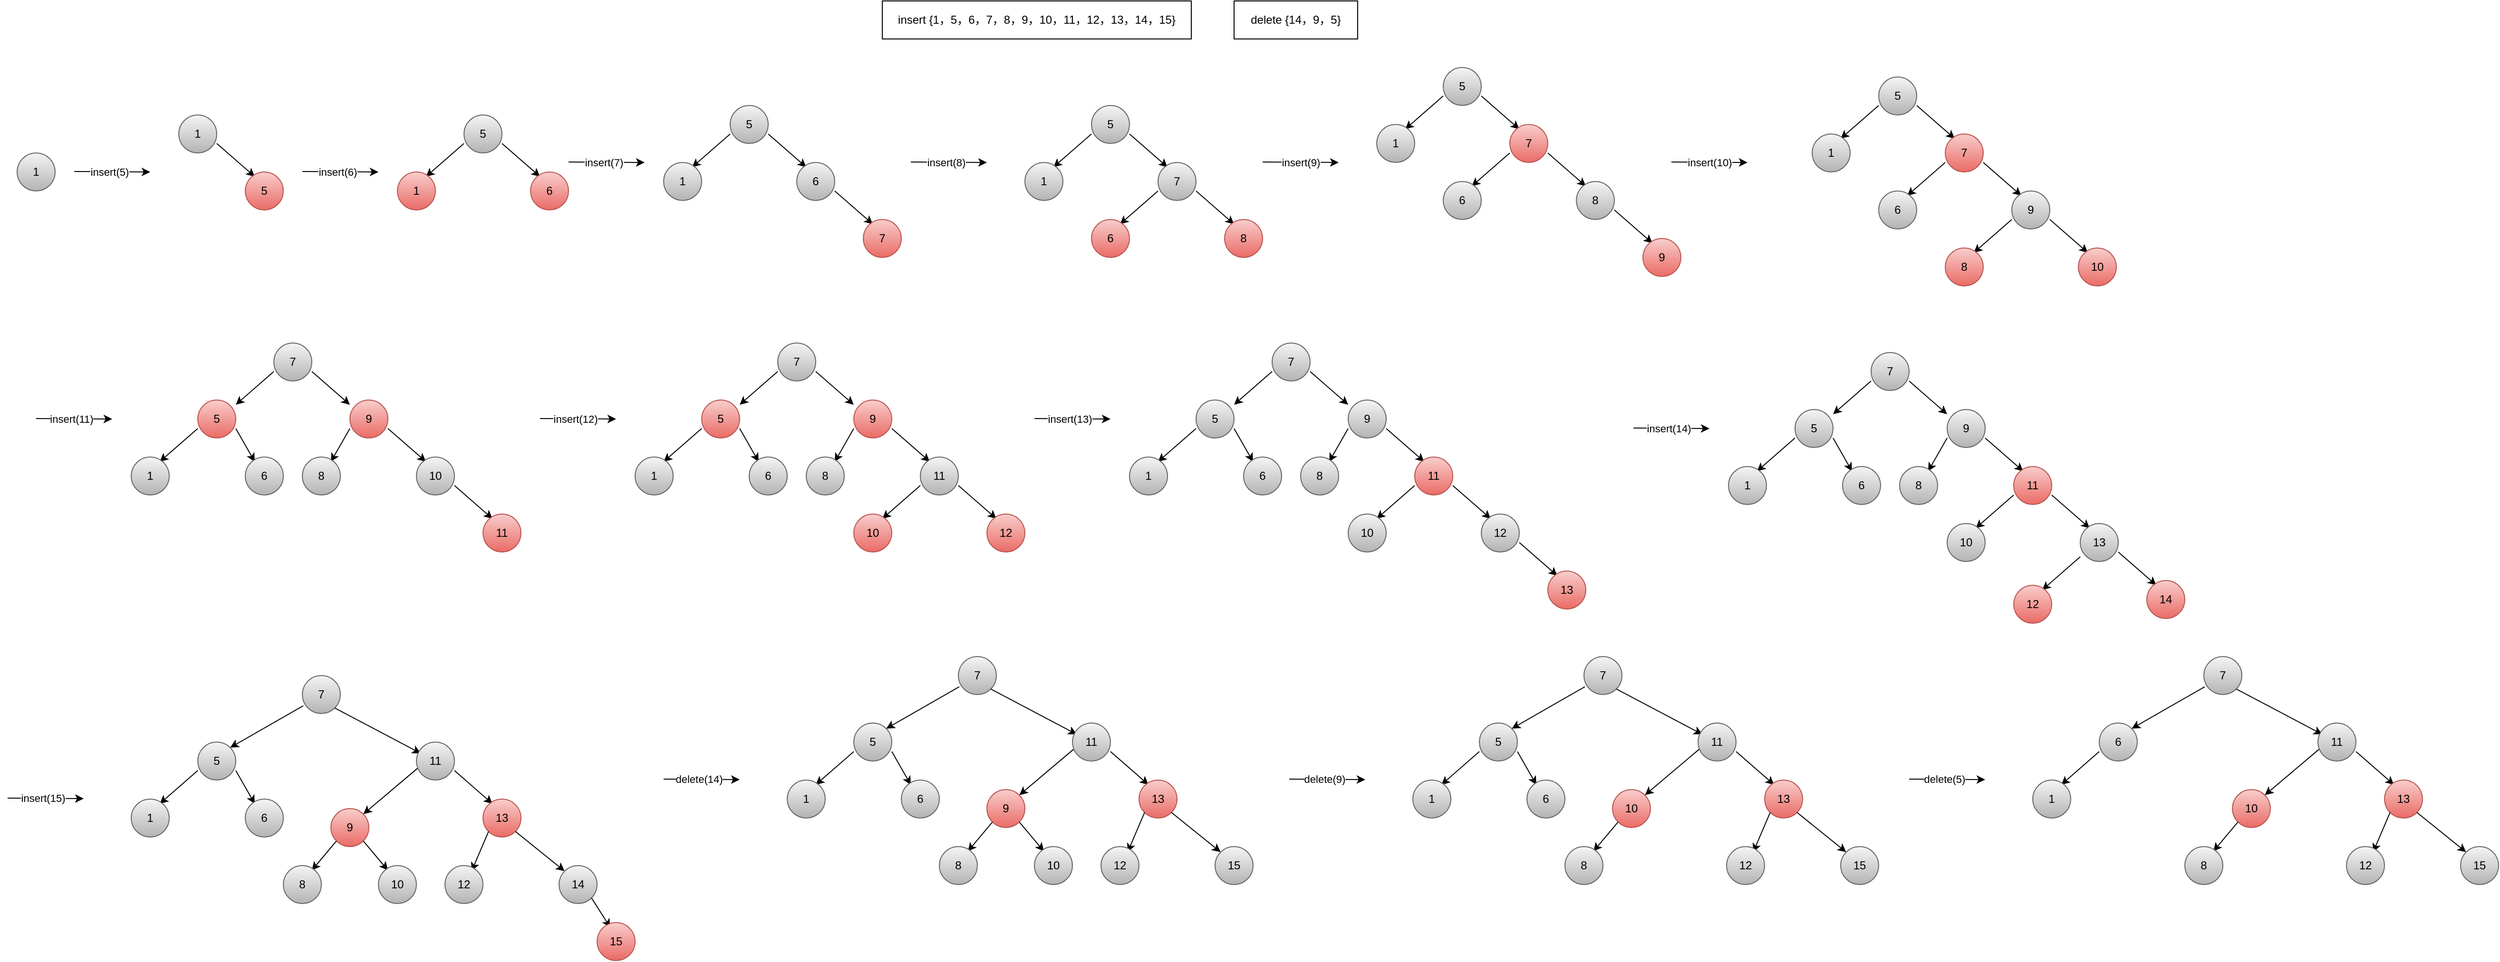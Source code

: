 <mxfile version="26.2.8">
  <diagram name="第 1 页" id="Wae8W_KRl8ywe-Jb29r9">
    <mxGraphModel dx="2840" dy="1967" grid="1" gridSize="10" guides="1" tooltips="1" connect="1" arrows="1" fold="1" page="1" pageScale="1" pageWidth="827" pageHeight="1169" math="0" shadow="0">
      <root>
        <mxCell id="0" />
        <mxCell id="1" parent="0" />
        <mxCell id="nXGSX_u4DIBoH6PeZEtl-1" value="1" style="ellipse;whiteSpace=wrap;html=1;aspect=fixed;fillColor=#f5f5f5;strokeColor=#666666;gradientColor=#b3b3b3;" vertex="1" parent="1">
          <mxGeometry x="20" y="190" width="40" height="40" as="geometry" />
        </mxCell>
        <mxCell id="nXGSX_u4DIBoH6PeZEtl-2" value="insert {1，5，6，7，8，9，10，11，12，13，14，15}" style="rounded=0;whiteSpace=wrap;html=1;" vertex="1" parent="1">
          <mxGeometry x="930" y="30" width="325" height="40" as="geometry" />
        </mxCell>
        <mxCell id="nXGSX_u4DIBoH6PeZEtl-3" value="" style="endArrow=classic;html=1;rounded=0;" edge="1" parent="1">
          <mxGeometry width="50" height="50" relative="1" as="geometry">
            <mxPoint x="80" y="209.5" as="sourcePoint" />
            <mxPoint x="160" y="210" as="targetPoint" />
          </mxGeometry>
        </mxCell>
        <mxCell id="nXGSX_u4DIBoH6PeZEtl-4" value="insert(5)" style="edgeLabel;html=1;align=center;verticalAlign=middle;resizable=0;points=[];" vertex="1" connectable="0" parent="nXGSX_u4DIBoH6PeZEtl-3">
          <mxGeometry x="-0.32" relative="1" as="geometry">
            <mxPoint x="10" as="offset" />
          </mxGeometry>
        </mxCell>
        <mxCell id="nXGSX_u4DIBoH6PeZEtl-5" value="1" style="ellipse;whiteSpace=wrap;html=1;aspect=fixed;fillColor=#f5f5f5;strokeColor=#666666;gradientColor=#b3b3b3;" vertex="1" parent="1">
          <mxGeometry x="190" y="150" width="40" height="40" as="geometry" />
        </mxCell>
        <mxCell id="nXGSX_u4DIBoH6PeZEtl-7" value="" style="endArrow=classic;html=1;rounded=0;" edge="1" parent="1">
          <mxGeometry width="50" height="50" relative="1" as="geometry">
            <mxPoint x="230" y="180" as="sourcePoint" />
            <mxPoint x="270" y="215" as="targetPoint" />
          </mxGeometry>
        </mxCell>
        <mxCell id="nXGSX_u4DIBoH6PeZEtl-10" value="5" style="ellipse;whiteSpace=wrap;html=1;aspect=fixed;fillColor=#f8cecc;strokeColor=#b85450;gradientColor=#ea6b66;" vertex="1" parent="1">
          <mxGeometry x="260" y="210" width="40" height="40" as="geometry" />
        </mxCell>
        <mxCell id="nXGSX_u4DIBoH6PeZEtl-11" value="" style="endArrow=classic;html=1;rounded=0;" edge="1" parent="1">
          <mxGeometry width="50" height="50" relative="1" as="geometry">
            <mxPoint x="320" y="209.5" as="sourcePoint" />
            <mxPoint x="400" y="210" as="targetPoint" />
          </mxGeometry>
        </mxCell>
        <mxCell id="nXGSX_u4DIBoH6PeZEtl-12" value="insert(6)" style="edgeLabel;html=1;align=center;verticalAlign=middle;resizable=0;points=[];" vertex="1" connectable="0" parent="nXGSX_u4DIBoH6PeZEtl-11">
          <mxGeometry x="-0.32" relative="1" as="geometry">
            <mxPoint x="10" as="offset" />
          </mxGeometry>
        </mxCell>
        <mxCell id="nXGSX_u4DIBoH6PeZEtl-13" value="5" style="ellipse;whiteSpace=wrap;html=1;aspect=fixed;fillColor=#f5f5f5;strokeColor=#666666;gradientColor=#b3b3b3;" vertex="1" parent="1">
          <mxGeometry x="490" y="150" width="40" height="40" as="geometry" />
        </mxCell>
        <mxCell id="nXGSX_u4DIBoH6PeZEtl-14" value="" style="endArrow=classic;html=1;rounded=0;" edge="1" parent="1">
          <mxGeometry width="50" height="50" relative="1" as="geometry">
            <mxPoint x="530" y="180" as="sourcePoint" />
            <mxPoint x="570" y="215" as="targetPoint" />
          </mxGeometry>
        </mxCell>
        <mxCell id="nXGSX_u4DIBoH6PeZEtl-15" value="6" style="ellipse;whiteSpace=wrap;html=1;aspect=fixed;fillColor=#f8cecc;strokeColor=#b85450;gradientColor=#ea6b66;" vertex="1" parent="1">
          <mxGeometry x="560" y="210" width="40" height="40" as="geometry" />
        </mxCell>
        <mxCell id="nXGSX_u4DIBoH6PeZEtl-16" value="" style="endArrow=classic;html=1;rounded=0;" edge="1" parent="1">
          <mxGeometry width="50" height="50" relative="1" as="geometry">
            <mxPoint x="490" y="180" as="sourcePoint" />
            <mxPoint x="450" y="215" as="targetPoint" />
          </mxGeometry>
        </mxCell>
        <mxCell id="nXGSX_u4DIBoH6PeZEtl-17" value="1" style="ellipse;whiteSpace=wrap;html=1;aspect=fixed;fillColor=#f8cecc;strokeColor=#b85450;gradientColor=#ea6b66;" vertex="1" parent="1">
          <mxGeometry x="420" y="210" width="40" height="40" as="geometry" />
        </mxCell>
        <mxCell id="nXGSX_u4DIBoH6PeZEtl-18" value="" style="endArrow=classic;html=1;rounded=0;" edge="1" parent="1">
          <mxGeometry width="50" height="50" relative="1" as="geometry">
            <mxPoint x="600" y="199.5" as="sourcePoint" />
            <mxPoint x="680" y="200" as="targetPoint" />
          </mxGeometry>
        </mxCell>
        <mxCell id="nXGSX_u4DIBoH6PeZEtl-19" value="insert(7)" style="edgeLabel;html=1;align=center;verticalAlign=middle;resizable=0;points=[];" vertex="1" connectable="0" parent="nXGSX_u4DIBoH6PeZEtl-18">
          <mxGeometry x="-0.32" relative="1" as="geometry">
            <mxPoint x="10" as="offset" />
          </mxGeometry>
        </mxCell>
        <mxCell id="nXGSX_u4DIBoH6PeZEtl-20" value="5" style="ellipse;whiteSpace=wrap;html=1;aspect=fixed;fillColor=#f5f5f5;strokeColor=#666666;gradientColor=#b3b3b3;" vertex="1" parent="1">
          <mxGeometry x="770" y="140" width="40" height="40" as="geometry" />
        </mxCell>
        <mxCell id="nXGSX_u4DIBoH6PeZEtl-21" value="" style="endArrow=classic;html=1;rounded=0;" edge="1" parent="1">
          <mxGeometry width="50" height="50" relative="1" as="geometry">
            <mxPoint x="810" y="170" as="sourcePoint" />
            <mxPoint x="850" y="205" as="targetPoint" />
          </mxGeometry>
        </mxCell>
        <mxCell id="nXGSX_u4DIBoH6PeZEtl-22" value="6" style="ellipse;whiteSpace=wrap;html=1;aspect=fixed;fillColor=#f5f5f5;strokeColor=#666666;gradientColor=#b3b3b3;" vertex="1" parent="1">
          <mxGeometry x="840" y="200" width="40" height="40" as="geometry" />
        </mxCell>
        <mxCell id="nXGSX_u4DIBoH6PeZEtl-23" value="" style="endArrow=classic;html=1;rounded=0;" edge="1" parent="1">
          <mxGeometry width="50" height="50" relative="1" as="geometry">
            <mxPoint x="770" y="170" as="sourcePoint" />
            <mxPoint x="730" y="205" as="targetPoint" />
          </mxGeometry>
        </mxCell>
        <mxCell id="nXGSX_u4DIBoH6PeZEtl-24" value="1" style="ellipse;whiteSpace=wrap;html=1;aspect=fixed;fillColor=#f5f5f5;strokeColor=#666666;gradientColor=#b3b3b3;" vertex="1" parent="1">
          <mxGeometry x="700" y="200" width="40" height="40" as="geometry" />
        </mxCell>
        <mxCell id="nXGSX_u4DIBoH6PeZEtl-25" value="" style="endArrow=classic;html=1;rounded=0;" edge="1" parent="1">
          <mxGeometry width="50" height="50" relative="1" as="geometry">
            <mxPoint x="880" y="230" as="sourcePoint" />
            <mxPoint x="920" y="265" as="targetPoint" />
          </mxGeometry>
        </mxCell>
        <mxCell id="nXGSX_u4DIBoH6PeZEtl-26" value="7" style="ellipse;whiteSpace=wrap;html=1;aspect=fixed;fillColor=#f8cecc;strokeColor=#b85450;gradientColor=#ea6b66;" vertex="1" parent="1">
          <mxGeometry x="910" y="260" width="40" height="40" as="geometry" />
        </mxCell>
        <mxCell id="nXGSX_u4DIBoH6PeZEtl-29" value="" style="endArrow=classic;html=1;rounded=0;" edge="1" parent="1">
          <mxGeometry width="50" height="50" relative="1" as="geometry">
            <mxPoint x="960" y="199.5" as="sourcePoint" />
            <mxPoint x="1040" y="200" as="targetPoint" />
          </mxGeometry>
        </mxCell>
        <mxCell id="nXGSX_u4DIBoH6PeZEtl-30" value="insert(8)" style="edgeLabel;html=1;align=center;verticalAlign=middle;resizable=0;points=[];" vertex="1" connectable="0" parent="nXGSX_u4DIBoH6PeZEtl-29">
          <mxGeometry x="-0.32" relative="1" as="geometry">
            <mxPoint x="10" as="offset" />
          </mxGeometry>
        </mxCell>
        <mxCell id="nXGSX_u4DIBoH6PeZEtl-31" value="5" style="ellipse;whiteSpace=wrap;html=1;aspect=fixed;fillColor=#f5f5f5;strokeColor=#666666;gradientColor=#b3b3b3;" vertex="1" parent="1">
          <mxGeometry x="1150" y="140" width="40" height="40" as="geometry" />
        </mxCell>
        <mxCell id="nXGSX_u4DIBoH6PeZEtl-32" value="" style="endArrow=classic;html=1;rounded=0;" edge="1" parent="1">
          <mxGeometry width="50" height="50" relative="1" as="geometry">
            <mxPoint x="1190" y="170" as="sourcePoint" />
            <mxPoint x="1230" y="205" as="targetPoint" />
          </mxGeometry>
        </mxCell>
        <mxCell id="nXGSX_u4DIBoH6PeZEtl-33" value="7" style="ellipse;whiteSpace=wrap;html=1;aspect=fixed;fillColor=#f5f5f5;strokeColor=#666666;gradientColor=#b3b3b3;" vertex="1" parent="1">
          <mxGeometry x="1220" y="200" width="40" height="40" as="geometry" />
        </mxCell>
        <mxCell id="nXGSX_u4DIBoH6PeZEtl-34" value="" style="endArrow=classic;html=1;rounded=0;" edge="1" parent="1">
          <mxGeometry width="50" height="50" relative="1" as="geometry">
            <mxPoint x="1150" y="170" as="sourcePoint" />
            <mxPoint x="1110" y="205" as="targetPoint" />
          </mxGeometry>
        </mxCell>
        <mxCell id="nXGSX_u4DIBoH6PeZEtl-35" value="1" style="ellipse;whiteSpace=wrap;html=1;aspect=fixed;fillColor=#f5f5f5;strokeColor=#666666;gradientColor=#b3b3b3;" vertex="1" parent="1">
          <mxGeometry x="1080" y="200" width="40" height="40" as="geometry" />
        </mxCell>
        <mxCell id="nXGSX_u4DIBoH6PeZEtl-36" value="" style="endArrow=classic;html=1;rounded=0;" edge="1" parent="1">
          <mxGeometry width="50" height="50" relative="1" as="geometry">
            <mxPoint x="1260" y="230" as="sourcePoint" />
            <mxPoint x="1300" y="265" as="targetPoint" />
          </mxGeometry>
        </mxCell>
        <mxCell id="nXGSX_u4DIBoH6PeZEtl-37" value="8" style="ellipse;whiteSpace=wrap;html=1;aspect=fixed;fillColor=#f8cecc;strokeColor=#b85450;gradientColor=#ea6b66;" vertex="1" parent="1">
          <mxGeometry x="1290" y="260" width="40" height="40" as="geometry" />
        </mxCell>
        <mxCell id="nXGSX_u4DIBoH6PeZEtl-38" value="" style="endArrow=classic;html=1;rounded=0;" edge="1" parent="1">
          <mxGeometry width="50" height="50" relative="1" as="geometry">
            <mxPoint x="1220" y="230" as="sourcePoint" />
            <mxPoint x="1180" y="265" as="targetPoint" />
          </mxGeometry>
        </mxCell>
        <mxCell id="nXGSX_u4DIBoH6PeZEtl-39" value="6" style="ellipse;whiteSpace=wrap;html=1;aspect=fixed;fillColor=#f8cecc;strokeColor=#b85450;gradientColor=#ea6b66;" vertex="1" parent="1">
          <mxGeometry x="1150" y="260" width="40" height="40" as="geometry" />
        </mxCell>
        <mxCell id="nXGSX_u4DIBoH6PeZEtl-40" value="" style="endArrow=classic;html=1;rounded=0;" edge="1" parent="1">
          <mxGeometry width="50" height="50" relative="1" as="geometry">
            <mxPoint x="1330" y="199.5" as="sourcePoint" />
            <mxPoint x="1410" y="200" as="targetPoint" />
          </mxGeometry>
        </mxCell>
        <mxCell id="nXGSX_u4DIBoH6PeZEtl-41" value="insert(9)" style="edgeLabel;html=1;align=center;verticalAlign=middle;resizable=0;points=[];" vertex="1" connectable="0" parent="nXGSX_u4DIBoH6PeZEtl-40">
          <mxGeometry x="-0.32" relative="1" as="geometry">
            <mxPoint x="13" as="offset" />
          </mxGeometry>
        </mxCell>
        <mxCell id="nXGSX_u4DIBoH6PeZEtl-42" value="5" style="ellipse;whiteSpace=wrap;html=1;aspect=fixed;fillColor=#f5f5f5;strokeColor=#666666;gradientColor=#b3b3b3;" vertex="1" parent="1">
          <mxGeometry x="1520" y="100" width="40" height="40" as="geometry" />
        </mxCell>
        <mxCell id="nXGSX_u4DIBoH6PeZEtl-43" value="" style="endArrow=classic;html=1;rounded=0;" edge="1" parent="1">
          <mxGeometry width="50" height="50" relative="1" as="geometry">
            <mxPoint x="1560" y="130" as="sourcePoint" />
            <mxPoint x="1600" y="165" as="targetPoint" />
          </mxGeometry>
        </mxCell>
        <mxCell id="nXGSX_u4DIBoH6PeZEtl-44" value="7" style="ellipse;whiteSpace=wrap;html=1;aspect=fixed;fillColor=#f8cecc;strokeColor=#b85450;gradientColor=#ea6b66;" vertex="1" parent="1">
          <mxGeometry x="1590" y="160" width="40" height="40" as="geometry" />
        </mxCell>
        <mxCell id="nXGSX_u4DIBoH6PeZEtl-45" value="" style="endArrow=classic;html=1;rounded=0;" edge="1" parent="1">
          <mxGeometry width="50" height="50" relative="1" as="geometry">
            <mxPoint x="1520" y="130" as="sourcePoint" />
            <mxPoint x="1480" y="165" as="targetPoint" />
          </mxGeometry>
        </mxCell>
        <mxCell id="nXGSX_u4DIBoH6PeZEtl-46" value="1" style="ellipse;whiteSpace=wrap;html=1;aspect=fixed;fillColor=#f5f5f5;strokeColor=#666666;gradientColor=#b3b3b3;" vertex="1" parent="1">
          <mxGeometry x="1450" y="160" width="40" height="40" as="geometry" />
        </mxCell>
        <mxCell id="nXGSX_u4DIBoH6PeZEtl-47" value="" style="endArrow=classic;html=1;rounded=0;" edge="1" parent="1">
          <mxGeometry width="50" height="50" relative="1" as="geometry">
            <mxPoint x="1630" y="190" as="sourcePoint" />
            <mxPoint x="1670" y="225" as="targetPoint" />
          </mxGeometry>
        </mxCell>
        <mxCell id="nXGSX_u4DIBoH6PeZEtl-48" value="8" style="ellipse;whiteSpace=wrap;html=1;aspect=fixed;fillColor=#f5f5f5;strokeColor=#666666;gradientColor=#b3b3b3;" vertex="1" parent="1">
          <mxGeometry x="1660" y="220" width="40" height="40" as="geometry" />
        </mxCell>
        <mxCell id="nXGSX_u4DIBoH6PeZEtl-49" value="" style="endArrow=classic;html=1;rounded=0;" edge="1" parent="1">
          <mxGeometry width="50" height="50" relative="1" as="geometry">
            <mxPoint x="1590" y="190" as="sourcePoint" />
            <mxPoint x="1550" y="225" as="targetPoint" />
          </mxGeometry>
        </mxCell>
        <mxCell id="nXGSX_u4DIBoH6PeZEtl-50" value="6" style="ellipse;whiteSpace=wrap;html=1;aspect=fixed;fillColor=#f5f5f5;strokeColor=#666666;gradientColor=#b3b3b3;" vertex="1" parent="1">
          <mxGeometry x="1520" y="220" width="40" height="40" as="geometry" />
        </mxCell>
        <mxCell id="nXGSX_u4DIBoH6PeZEtl-51" value="" style="endArrow=classic;html=1;rounded=0;" edge="1" parent="1">
          <mxGeometry width="50" height="50" relative="1" as="geometry">
            <mxPoint x="1700" y="250" as="sourcePoint" />
            <mxPoint x="1740" y="285" as="targetPoint" />
          </mxGeometry>
        </mxCell>
        <mxCell id="nXGSX_u4DIBoH6PeZEtl-52" value="9" style="ellipse;whiteSpace=wrap;html=1;aspect=fixed;fillColor=#f8cecc;strokeColor=#b85450;gradientColor=#ea6b66;" vertex="1" parent="1">
          <mxGeometry x="1730" y="280" width="40" height="40" as="geometry" />
        </mxCell>
        <mxCell id="nXGSX_u4DIBoH6PeZEtl-53" value="" style="endArrow=classic;html=1;rounded=0;" edge="1" parent="1">
          <mxGeometry width="50" height="50" relative="1" as="geometry">
            <mxPoint x="1760" y="199.5" as="sourcePoint" />
            <mxPoint x="1840" y="200" as="targetPoint" />
          </mxGeometry>
        </mxCell>
        <mxCell id="nXGSX_u4DIBoH6PeZEtl-54" value="insert(10)" style="edgeLabel;html=1;align=center;verticalAlign=middle;resizable=0;points=[];" vertex="1" connectable="0" parent="nXGSX_u4DIBoH6PeZEtl-53">
          <mxGeometry x="-0.32" relative="1" as="geometry">
            <mxPoint x="13" as="offset" />
          </mxGeometry>
        </mxCell>
        <mxCell id="nXGSX_u4DIBoH6PeZEtl-55" value="5" style="ellipse;whiteSpace=wrap;html=1;aspect=fixed;fillColor=#f5f5f5;strokeColor=#666666;gradientColor=#b3b3b3;" vertex="1" parent="1">
          <mxGeometry x="1978" y="110" width="40" height="40" as="geometry" />
        </mxCell>
        <mxCell id="nXGSX_u4DIBoH6PeZEtl-56" value="" style="endArrow=classic;html=1;rounded=0;" edge="1" parent="1">
          <mxGeometry width="50" height="50" relative="1" as="geometry">
            <mxPoint x="2018" y="140" as="sourcePoint" />
            <mxPoint x="2058" y="175" as="targetPoint" />
          </mxGeometry>
        </mxCell>
        <mxCell id="nXGSX_u4DIBoH6PeZEtl-57" value="7" style="ellipse;whiteSpace=wrap;html=1;aspect=fixed;fillColor=#f8cecc;strokeColor=#b85450;gradientColor=#ea6b66;" vertex="1" parent="1">
          <mxGeometry x="2048" y="170" width="40" height="40" as="geometry" />
        </mxCell>
        <mxCell id="nXGSX_u4DIBoH6PeZEtl-58" value="" style="endArrow=classic;html=1;rounded=0;" edge="1" parent="1">
          <mxGeometry width="50" height="50" relative="1" as="geometry">
            <mxPoint x="1978" y="140" as="sourcePoint" />
            <mxPoint x="1938" y="175" as="targetPoint" />
          </mxGeometry>
        </mxCell>
        <mxCell id="nXGSX_u4DIBoH6PeZEtl-59" value="1" style="ellipse;whiteSpace=wrap;html=1;aspect=fixed;fillColor=#f5f5f5;strokeColor=#666666;gradientColor=#b3b3b3;" vertex="1" parent="1">
          <mxGeometry x="1908" y="170" width="40" height="40" as="geometry" />
        </mxCell>
        <mxCell id="nXGSX_u4DIBoH6PeZEtl-60" value="" style="endArrow=classic;html=1;rounded=0;" edge="1" parent="1">
          <mxGeometry width="50" height="50" relative="1" as="geometry">
            <mxPoint x="2088" y="200" as="sourcePoint" />
            <mxPoint x="2128" y="235" as="targetPoint" />
          </mxGeometry>
        </mxCell>
        <mxCell id="nXGSX_u4DIBoH6PeZEtl-61" value="9" style="ellipse;whiteSpace=wrap;html=1;aspect=fixed;fillColor=#f5f5f5;strokeColor=#666666;gradientColor=#b3b3b3;" vertex="1" parent="1">
          <mxGeometry x="2118" y="230" width="40" height="40" as="geometry" />
        </mxCell>
        <mxCell id="nXGSX_u4DIBoH6PeZEtl-62" value="" style="endArrow=classic;html=1;rounded=0;" edge="1" parent="1">
          <mxGeometry width="50" height="50" relative="1" as="geometry">
            <mxPoint x="2048" y="200" as="sourcePoint" />
            <mxPoint x="2008" y="235" as="targetPoint" />
          </mxGeometry>
        </mxCell>
        <mxCell id="nXGSX_u4DIBoH6PeZEtl-63" value="6" style="ellipse;whiteSpace=wrap;html=1;aspect=fixed;fillColor=#f5f5f5;strokeColor=#666666;gradientColor=#b3b3b3;" vertex="1" parent="1">
          <mxGeometry x="1978" y="230" width="40" height="40" as="geometry" />
        </mxCell>
        <mxCell id="nXGSX_u4DIBoH6PeZEtl-64" value="" style="endArrow=classic;html=1;rounded=0;" edge="1" parent="1">
          <mxGeometry width="50" height="50" relative="1" as="geometry">
            <mxPoint x="2158" y="260" as="sourcePoint" />
            <mxPoint x="2198" y="295" as="targetPoint" />
          </mxGeometry>
        </mxCell>
        <mxCell id="nXGSX_u4DIBoH6PeZEtl-65" value="10" style="ellipse;whiteSpace=wrap;html=1;aspect=fixed;fillColor=#f8cecc;strokeColor=#b85450;gradientColor=#ea6b66;" vertex="1" parent="1">
          <mxGeometry x="2188" y="290" width="40" height="40" as="geometry" />
        </mxCell>
        <mxCell id="nXGSX_u4DIBoH6PeZEtl-69" value="" style="endArrow=classic;html=1;rounded=0;" edge="1" parent="1">
          <mxGeometry width="50" height="50" relative="1" as="geometry">
            <mxPoint x="2118" y="260" as="sourcePoint" />
            <mxPoint x="2078" y="295" as="targetPoint" />
          </mxGeometry>
        </mxCell>
        <mxCell id="nXGSX_u4DIBoH6PeZEtl-70" value="8" style="ellipse;whiteSpace=wrap;html=1;aspect=fixed;fillColor=#f8cecc;strokeColor=#b85450;gradientColor=#ea6b66;" vertex="1" parent="1">
          <mxGeometry x="2048" y="290" width="40" height="40" as="geometry" />
        </mxCell>
        <mxCell id="nXGSX_u4DIBoH6PeZEtl-71" value="" style="endArrow=classic;html=1;rounded=0;" edge="1" parent="1">
          <mxGeometry width="50" height="50" relative="1" as="geometry">
            <mxPoint x="40" y="469.5" as="sourcePoint" />
            <mxPoint x="120" y="470" as="targetPoint" />
          </mxGeometry>
        </mxCell>
        <mxCell id="nXGSX_u4DIBoH6PeZEtl-72" value="insert(11)" style="edgeLabel;html=1;align=center;verticalAlign=middle;resizable=0;points=[];" vertex="1" connectable="0" parent="nXGSX_u4DIBoH6PeZEtl-71">
          <mxGeometry x="-0.32" relative="1" as="geometry">
            <mxPoint x="10" as="offset" />
          </mxGeometry>
        </mxCell>
        <mxCell id="nXGSX_u4DIBoH6PeZEtl-73" value="5" style="ellipse;whiteSpace=wrap;html=1;aspect=fixed;fillColor=#f8cecc;strokeColor=#b85450;gradientColor=#ea6b66;" vertex="1" parent="1">
          <mxGeometry x="210" y="450" width="40" height="40" as="geometry" />
        </mxCell>
        <mxCell id="nXGSX_u4DIBoH6PeZEtl-74" value="" style="endArrow=classic;html=1;rounded=0;" edge="1" parent="1">
          <mxGeometry width="50" height="50" relative="1" as="geometry">
            <mxPoint x="250" y="480" as="sourcePoint" />
            <mxPoint x="270" y="515" as="targetPoint" />
          </mxGeometry>
        </mxCell>
        <mxCell id="nXGSX_u4DIBoH6PeZEtl-75" value="7" style="ellipse;whiteSpace=wrap;html=1;aspect=fixed;fillColor=#f5f5f5;strokeColor=#666666;gradientColor=#b3b3b3;" vertex="1" parent="1">
          <mxGeometry x="290" y="390" width="40" height="40" as="geometry" />
        </mxCell>
        <mxCell id="nXGSX_u4DIBoH6PeZEtl-76" value="" style="endArrow=classic;html=1;rounded=0;" edge="1" parent="1">
          <mxGeometry width="50" height="50" relative="1" as="geometry">
            <mxPoint x="210" y="480" as="sourcePoint" />
            <mxPoint x="170" y="515" as="targetPoint" />
          </mxGeometry>
        </mxCell>
        <mxCell id="nXGSX_u4DIBoH6PeZEtl-77" value="1" style="ellipse;whiteSpace=wrap;html=1;aspect=fixed;fillColor=#f5f5f5;strokeColor=#666666;gradientColor=#b3b3b3;" vertex="1" parent="1">
          <mxGeometry x="140" y="510" width="40" height="40" as="geometry" />
        </mxCell>
        <mxCell id="nXGSX_u4DIBoH6PeZEtl-78" value="" style="endArrow=classic;html=1;rounded=0;" edge="1" parent="1">
          <mxGeometry width="50" height="50" relative="1" as="geometry">
            <mxPoint x="330" y="420" as="sourcePoint" />
            <mxPoint x="370" y="455" as="targetPoint" />
          </mxGeometry>
        </mxCell>
        <mxCell id="nXGSX_u4DIBoH6PeZEtl-79" value="9" style="ellipse;whiteSpace=wrap;html=1;aspect=fixed;fillColor=#f8cecc;strokeColor=#b85450;gradientColor=#ea6b66;" vertex="1" parent="1">
          <mxGeometry x="370" y="450" width="40" height="40" as="geometry" />
        </mxCell>
        <mxCell id="nXGSX_u4DIBoH6PeZEtl-80" value="" style="endArrow=classic;html=1;rounded=0;" edge="1" parent="1">
          <mxGeometry width="50" height="50" relative="1" as="geometry">
            <mxPoint x="290" y="420" as="sourcePoint" />
            <mxPoint x="250" y="455" as="targetPoint" />
          </mxGeometry>
        </mxCell>
        <mxCell id="nXGSX_u4DIBoH6PeZEtl-81" value="6" style="ellipse;whiteSpace=wrap;html=1;aspect=fixed;fillColor=#f5f5f5;strokeColor=#666666;gradientColor=#b3b3b3;" vertex="1" parent="1">
          <mxGeometry x="260" y="510" width="40" height="40" as="geometry" />
        </mxCell>
        <mxCell id="nXGSX_u4DIBoH6PeZEtl-82" value="" style="endArrow=classic;html=1;rounded=0;" edge="1" parent="1">
          <mxGeometry width="50" height="50" relative="1" as="geometry">
            <mxPoint x="410" y="480" as="sourcePoint" />
            <mxPoint x="450" y="515" as="targetPoint" />
          </mxGeometry>
        </mxCell>
        <mxCell id="nXGSX_u4DIBoH6PeZEtl-83" value="10" style="ellipse;whiteSpace=wrap;html=1;aspect=fixed;fillColor=#f5f5f5;strokeColor=#666666;gradientColor=#b3b3b3;" vertex="1" parent="1">
          <mxGeometry x="440" y="510" width="40" height="40" as="geometry" />
        </mxCell>
        <mxCell id="nXGSX_u4DIBoH6PeZEtl-84" value="" style="endArrow=classic;html=1;rounded=0;" edge="1" parent="1">
          <mxGeometry width="50" height="50" relative="1" as="geometry">
            <mxPoint x="370" y="480" as="sourcePoint" />
            <mxPoint x="350" y="515" as="targetPoint" />
          </mxGeometry>
        </mxCell>
        <mxCell id="nXGSX_u4DIBoH6PeZEtl-85" value="8" style="ellipse;whiteSpace=wrap;html=1;aspect=fixed;fillColor=#f5f5f5;strokeColor=#666666;gradientColor=#b3b3b3;" vertex="1" parent="1">
          <mxGeometry x="320" y="510" width="40" height="40" as="geometry" />
        </mxCell>
        <mxCell id="nXGSX_u4DIBoH6PeZEtl-86" value="" style="endArrow=classic;html=1;rounded=0;" edge="1" parent="1">
          <mxGeometry width="50" height="50" relative="1" as="geometry">
            <mxPoint x="480" y="540" as="sourcePoint" />
            <mxPoint x="520" y="575" as="targetPoint" />
          </mxGeometry>
        </mxCell>
        <mxCell id="nXGSX_u4DIBoH6PeZEtl-87" value="11" style="ellipse;whiteSpace=wrap;html=1;aspect=fixed;fillColor=#f8cecc;strokeColor=#b85450;gradientColor=#ea6b66;" vertex="1" parent="1">
          <mxGeometry x="510" y="570" width="40" height="40" as="geometry" />
        </mxCell>
        <mxCell id="nXGSX_u4DIBoH6PeZEtl-90" value="" style="endArrow=classic;html=1;rounded=0;" edge="1" parent="1">
          <mxGeometry width="50" height="50" relative="1" as="geometry">
            <mxPoint x="570" y="469.5" as="sourcePoint" />
            <mxPoint x="650" y="470" as="targetPoint" />
          </mxGeometry>
        </mxCell>
        <mxCell id="nXGSX_u4DIBoH6PeZEtl-91" value="insert(12)" style="edgeLabel;html=1;align=center;verticalAlign=middle;resizable=0;points=[];" vertex="1" connectable="0" parent="nXGSX_u4DIBoH6PeZEtl-90">
          <mxGeometry x="-0.32" relative="1" as="geometry">
            <mxPoint x="10" as="offset" />
          </mxGeometry>
        </mxCell>
        <mxCell id="nXGSX_u4DIBoH6PeZEtl-92" value="5" style="ellipse;whiteSpace=wrap;html=1;aspect=fixed;fillColor=#f8cecc;strokeColor=#b85450;gradientColor=#ea6b66;" vertex="1" parent="1">
          <mxGeometry x="740" y="450" width="40" height="40" as="geometry" />
        </mxCell>
        <mxCell id="nXGSX_u4DIBoH6PeZEtl-93" value="" style="endArrow=classic;html=1;rounded=0;" edge="1" parent="1">
          <mxGeometry width="50" height="50" relative="1" as="geometry">
            <mxPoint x="780" y="480" as="sourcePoint" />
            <mxPoint x="800" y="515" as="targetPoint" />
          </mxGeometry>
        </mxCell>
        <mxCell id="nXGSX_u4DIBoH6PeZEtl-94" value="7" style="ellipse;whiteSpace=wrap;html=1;aspect=fixed;fillColor=#f5f5f5;strokeColor=#666666;gradientColor=#b3b3b3;" vertex="1" parent="1">
          <mxGeometry x="820" y="390" width="40" height="40" as="geometry" />
        </mxCell>
        <mxCell id="nXGSX_u4DIBoH6PeZEtl-95" value="" style="endArrow=classic;html=1;rounded=0;" edge="1" parent="1">
          <mxGeometry width="50" height="50" relative="1" as="geometry">
            <mxPoint x="740" y="480" as="sourcePoint" />
            <mxPoint x="700" y="515" as="targetPoint" />
          </mxGeometry>
        </mxCell>
        <mxCell id="nXGSX_u4DIBoH6PeZEtl-96" value="1" style="ellipse;whiteSpace=wrap;html=1;aspect=fixed;fillColor=#f5f5f5;strokeColor=#666666;gradientColor=#b3b3b3;" vertex="1" parent="1">
          <mxGeometry x="670" y="510" width="40" height="40" as="geometry" />
        </mxCell>
        <mxCell id="nXGSX_u4DIBoH6PeZEtl-97" value="" style="endArrow=classic;html=1;rounded=0;" edge="1" parent="1">
          <mxGeometry width="50" height="50" relative="1" as="geometry">
            <mxPoint x="860" y="420" as="sourcePoint" />
            <mxPoint x="900" y="455" as="targetPoint" />
          </mxGeometry>
        </mxCell>
        <mxCell id="nXGSX_u4DIBoH6PeZEtl-98" value="9" style="ellipse;whiteSpace=wrap;html=1;aspect=fixed;fillColor=#f8cecc;strokeColor=#b85450;gradientColor=#ea6b66;" vertex="1" parent="1">
          <mxGeometry x="900" y="450" width="40" height="40" as="geometry" />
        </mxCell>
        <mxCell id="nXGSX_u4DIBoH6PeZEtl-99" value="" style="endArrow=classic;html=1;rounded=0;" edge="1" parent="1">
          <mxGeometry width="50" height="50" relative="1" as="geometry">
            <mxPoint x="820" y="420" as="sourcePoint" />
            <mxPoint x="780" y="455" as="targetPoint" />
          </mxGeometry>
        </mxCell>
        <mxCell id="nXGSX_u4DIBoH6PeZEtl-100" value="6" style="ellipse;whiteSpace=wrap;html=1;aspect=fixed;fillColor=#f5f5f5;strokeColor=#666666;gradientColor=#b3b3b3;" vertex="1" parent="1">
          <mxGeometry x="790" y="510" width="40" height="40" as="geometry" />
        </mxCell>
        <mxCell id="nXGSX_u4DIBoH6PeZEtl-101" value="" style="endArrow=classic;html=1;rounded=0;" edge="1" parent="1">
          <mxGeometry width="50" height="50" relative="1" as="geometry">
            <mxPoint x="940" y="480" as="sourcePoint" />
            <mxPoint x="980" y="515" as="targetPoint" />
          </mxGeometry>
        </mxCell>
        <mxCell id="nXGSX_u4DIBoH6PeZEtl-102" value="11" style="ellipse;whiteSpace=wrap;html=1;aspect=fixed;fillColor=#f5f5f5;strokeColor=#666666;gradientColor=#b3b3b3;" vertex="1" parent="1">
          <mxGeometry x="970" y="510" width="40" height="40" as="geometry" />
        </mxCell>
        <mxCell id="nXGSX_u4DIBoH6PeZEtl-103" value="" style="endArrow=classic;html=1;rounded=0;" edge="1" parent="1">
          <mxGeometry width="50" height="50" relative="1" as="geometry">
            <mxPoint x="900" y="480" as="sourcePoint" />
            <mxPoint x="880" y="515" as="targetPoint" />
          </mxGeometry>
        </mxCell>
        <mxCell id="nXGSX_u4DIBoH6PeZEtl-104" value="8" style="ellipse;whiteSpace=wrap;html=1;aspect=fixed;fillColor=#f5f5f5;strokeColor=#666666;gradientColor=#b3b3b3;" vertex="1" parent="1">
          <mxGeometry x="850" y="510" width="40" height="40" as="geometry" />
        </mxCell>
        <mxCell id="nXGSX_u4DIBoH6PeZEtl-105" value="" style="endArrow=classic;html=1;rounded=0;" edge="1" parent="1">
          <mxGeometry width="50" height="50" relative="1" as="geometry">
            <mxPoint x="1010" y="540" as="sourcePoint" />
            <mxPoint x="1050" y="575" as="targetPoint" />
          </mxGeometry>
        </mxCell>
        <mxCell id="nXGSX_u4DIBoH6PeZEtl-106" value="12" style="ellipse;whiteSpace=wrap;html=1;aspect=fixed;fillColor=#f8cecc;strokeColor=#b85450;gradientColor=#ea6b66;" vertex="1" parent="1">
          <mxGeometry x="1040" y="570" width="40" height="40" as="geometry" />
        </mxCell>
        <mxCell id="nXGSX_u4DIBoH6PeZEtl-109" value="" style="endArrow=classic;html=1;rounded=0;" edge="1" parent="1">
          <mxGeometry width="50" height="50" relative="1" as="geometry">
            <mxPoint x="970" y="540" as="sourcePoint" />
            <mxPoint x="930" y="575" as="targetPoint" />
          </mxGeometry>
        </mxCell>
        <mxCell id="nXGSX_u4DIBoH6PeZEtl-110" value="10" style="ellipse;whiteSpace=wrap;html=1;aspect=fixed;fillColor=#f8cecc;strokeColor=#b85450;gradientColor=#ea6b66;" vertex="1" parent="1">
          <mxGeometry x="900" y="570" width="40" height="40" as="geometry" />
        </mxCell>
        <mxCell id="nXGSX_u4DIBoH6PeZEtl-112" value="" style="endArrow=classic;html=1;rounded=0;" edge="1" parent="1">
          <mxGeometry width="50" height="50" relative="1" as="geometry">
            <mxPoint x="1090" y="469.5" as="sourcePoint" />
            <mxPoint x="1170" y="470" as="targetPoint" />
          </mxGeometry>
        </mxCell>
        <mxCell id="nXGSX_u4DIBoH6PeZEtl-113" value="insert(13)" style="edgeLabel;html=1;align=center;verticalAlign=middle;resizable=0;points=[];" vertex="1" connectable="0" parent="nXGSX_u4DIBoH6PeZEtl-112">
          <mxGeometry x="-0.32" relative="1" as="geometry">
            <mxPoint x="10" as="offset" />
          </mxGeometry>
        </mxCell>
        <mxCell id="nXGSX_u4DIBoH6PeZEtl-114" value="5" style="ellipse;whiteSpace=wrap;html=1;aspect=fixed;fillColor=#f5f5f5;strokeColor=#666666;gradientColor=#b3b3b3;" vertex="1" parent="1">
          <mxGeometry x="1260" y="450" width="40" height="40" as="geometry" />
        </mxCell>
        <mxCell id="nXGSX_u4DIBoH6PeZEtl-115" value="" style="endArrow=classic;html=1;rounded=0;" edge="1" parent="1">
          <mxGeometry width="50" height="50" relative="1" as="geometry">
            <mxPoint x="1300" y="480" as="sourcePoint" />
            <mxPoint x="1320" y="515" as="targetPoint" />
          </mxGeometry>
        </mxCell>
        <mxCell id="nXGSX_u4DIBoH6PeZEtl-116" value="7" style="ellipse;whiteSpace=wrap;html=1;aspect=fixed;fillColor=#f5f5f5;strokeColor=#666666;gradientColor=#b3b3b3;" vertex="1" parent="1">
          <mxGeometry x="1340" y="390" width="40" height="40" as="geometry" />
        </mxCell>
        <mxCell id="nXGSX_u4DIBoH6PeZEtl-117" value="" style="endArrow=classic;html=1;rounded=0;" edge="1" parent="1">
          <mxGeometry width="50" height="50" relative="1" as="geometry">
            <mxPoint x="1260" y="480" as="sourcePoint" />
            <mxPoint x="1220" y="515" as="targetPoint" />
          </mxGeometry>
        </mxCell>
        <mxCell id="nXGSX_u4DIBoH6PeZEtl-118" value="1" style="ellipse;whiteSpace=wrap;html=1;aspect=fixed;fillColor=#f5f5f5;strokeColor=#666666;gradientColor=#b3b3b3;" vertex="1" parent="1">
          <mxGeometry x="1190" y="510" width="40" height="40" as="geometry" />
        </mxCell>
        <mxCell id="nXGSX_u4DIBoH6PeZEtl-119" value="" style="endArrow=classic;html=1;rounded=0;" edge="1" parent="1">
          <mxGeometry width="50" height="50" relative="1" as="geometry">
            <mxPoint x="1380" y="420" as="sourcePoint" />
            <mxPoint x="1420" y="455" as="targetPoint" />
          </mxGeometry>
        </mxCell>
        <mxCell id="nXGSX_u4DIBoH6PeZEtl-120" value="9" style="ellipse;whiteSpace=wrap;html=1;aspect=fixed;fillColor=#f5f5f5;strokeColor=#666666;gradientColor=#b3b3b3;" vertex="1" parent="1">
          <mxGeometry x="1420" y="450" width="40" height="40" as="geometry" />
        </mxCell>
        <mxCell id="nXGSX_u4DIBoH6PeZEtl-121" value="" style="endArrow=classic;html=1;rounded=0;" edge="1" parent="1">
          <mxGeometry width="50" height="50" relative="1" as="geometry">
            <mxPoint x="1340" y="420" as="sourcePoint" />
            <mxPoint x="1300" y="455" as="targetPoint" />
          </mxGeometry>
        </mxCell>
        <mxCell id="nXGSX_u4DIBoH6PeZEtl-122" value="6" style="ellipse;whiteSpace=wrap;html=1;aspect=fixed;fillColor=#f5f5f5;strokeColor=#666666;gradientColor=#b3b3b3;" vertex="1" parent="1">
          <mxGeometry x="1310" y="510" width="40" height="40" as="geometry" />
        </mxCell>
        <mxCell id="nXGSX_u4DIBoH6PeZEtl-123" value="" style="endArrow=classic;html=1;rounded=0;" edge="1" parent="1">
          <mxGeometry width="50" height="50" relative="1" as="geometry">
            <mxPoint x="1460" y="480" as="sourcePoint" />
            <mxPoint x="1500" y="515" as="targetPoint" />
          </mxGeometry>
        </mxCell>
        <mxCell id="nXGSX_u4DIBoH6PeZEtl-124" value="11" style="ellipse;whiteSpace=wrap;html=1;aspect=fixed;fillColor=#f8cecc;strokeColor=#b85450;gradientColor=#ea6b66;" vertex="1" parent="1">
          <mxGeometry x="1490" y="510" width="40" height="40" as="geometry" />
        </mxCell>
        <mxCell id="nXGSX_u4DIBoH6PeZEtl-125" value="" style="endArrow=classic;html=1;rounded=0;" edge="1" parent="1">
          <mxGeometry width="50" height="50" relative="1" as="geometry">
            <mxPoint x="1420" y="480" as="sourcePoint" />
            <mxPoint x="1400" y="515" as="targetPoint" />
          </mxGeometry>
        </mxCell>
        <mxCell id="nXGSX_u4DIBoH6PeZEtl-126" value="8" style="ellipse;whiteSpace=wrap;html=1;aspect=fixed;fillColor=#f5f5f5;strokeColor=#666666;gradientColor=#b3b3b3;" vertex="1" parent="1">
          <mxGeometry x="1370" y="510" width="40" height="40" as="geometry" />
        </mxCell>
        <mxCell id="nXGSX_u4DIBoH6PeZEtl-127" value="" style="endArrow=classic;html=1;rounded=0;" edge="1" parent="1">
          <mxGeometry width="50" height="50" relative="1" as="geometry">
            <mxPoint x="1530" y="540" as="sourcePoint" />
            <mxPoint x="1570" y="575" as="targetPoint" />
          </mxGeometry>
        </mxCell>
        <mxCell id="nXGSX_u4DIBoH6PeZEtl-128" value="12" style="ellipse;whiteSpace=wrap;html=1;aspect=fixed;fillColor=#f5f5f5;strokeColor=#666666;gradientColor=#b3b3b3;" vertex="1" parent="1">
          <mxGeometry x="1560" y="570" width="40" height="40" as="geometry" />
        </mxCell>
        <mxCell id="nXGSX_u4DIBoH6PeZEtl-129" value="" style="endArrow=classic;html=1;rounded=0;" edge="1" parent="1">
          <mxGeometry width="50" height="50" relative="1" as="geometry">
            <mxPoint x="1490" y="540" as="sourcePoint" />
            <mxPoint x="1450" y="575" as="targetPoint" />
          </mxGeometry>
        </mxCell>
        <mxCell id="nXGSX_u4DIBoH6PeZEtl-130" value="10" style="ellipse;whiteSpace=wrap;html=1;aspect=fixed;fillColor=#f5f5f5;strokeColor=#666666;gradientColor=#b3b3b3;" vertex="1" parent="1">
          <mxGeometry x="1420" y="570" width="40" height="40" as="geometry" />
        </mxCell>
        <mxCell id="nXGSX_u4DIBoH6PeZEtl-131" value="" style="endArrow=classic;html=1;rounded=0;" edge="1" parent="1">
          <mxGeometry width="50" height="50" relative="1" as="geometry">
            <mxPoint x="1600" y="600" as="sourcePoint" />
            <mxPoint x="1640" y="635" as="targetPoint" />
          </mxGeometry>
        </mxCell>
        <mxCell id="nXGSX_u4DIBoH6PeZEtl-132" value="13" style="ellipse;whiteSpace=wrap;html=1;aspect=fixed;fillColor=#f8cecc;strokeColor=#b85450;gradientColor=#ea6b66;" vertex="1" parent="1">
          <mxGeometry x="1630" y="630" width="40" height="40" as="geometry" />
        </mxCell>
        <mxCell id="nXGSX_u4DIBoH6PeZEtl-136" value="" style="endArrow=classic;html=1;rounded=0;" edge="1" parent="1">
          <mxGeometry width="50" height="50" relative="1" as="geometry">
            <mxPoint x="1720" y="479.5" as="sourcePoint" />
            <mxPoint x="1800" y="480" as="targetPoint" />
          </mxGeometry>
        </mxCell>
        <mxCell id="nXGSX_u4DIBoH6PeZEtl-137" value="insert(14)" style="edgeLabel;html=1;align=center;verticalAlign=middle;resizable=0;points=[];" vertex="1" connectable="0" parent="nXGSX_u4DIBoH6PeZEtl-136">
          <mxGeometry x="-0.32" relative="1" as="geometry">
            <mxPoint x="10" as="offset" />
          </mxGeometry>
        </mxCell>
        <mxCell id="nXGSX_u4DIBoH6PeZEtl-138" value="5" style="ellipse;whiteSpace=wrap;html=1;aspect=fixed;fillColor=#f5f5f5;strokeColor=#666666;gradientColor=#b3b3b3;" vertex="1" parent="1">
          <mxGeometry x="1890" y="460" width="40" height="40" as="geometry" />
        </mxCell>
        <mxCell id="nXGSX_u4DIBoH6PeZEtl-139" value="" style="endArrow=classic;html=1;rounded=0;" edge="1" parent="1">
          <mxGeometry width="50" height="50" relative="1" as="geometry">
            <mxPoint x="1930" y="490" as="sourcePoint" />
            <mxPoint x="1950" y="525" as="targetPoint" />
          </mxGeometry>
        </mxCell>
        <mxCell id="nXGSX_u4DIBoH6PeZEtl-140" value="7" style="ellipse;whiteSpace=wrap;html=1;aspect=fixed;fillColor=#f5f5f5;strokeColor=#666666;gradientColor=#b3b3b3;" vertex="1" parent="1">
          <mxGeometry x="1970" y="400" width="40" height="40" as="geometry" />
        </mxCell>
        <mxCell id="nXGSX_u4DIBoH6PeZEtl-141" value="" style="endArrow=classic;html=1;rounded=0;" edge="1" parent="1">
          <mxGeometry width="50" height="50" relative="1" as="geometry">
            <mxPoint x="1890" y="490" as="sourcePoint" />
            <mxPoint x="1850" y="525" as="targetPoint" />
          </mxGeometry>
        </mxCell>
        <mxCell id="nXGSX_u4DIBoH6PeZEtl-142" value="1" style="ellipse;whiteSpace=wrap;html=1;aspect=fixed;fillColor=#f5f5f5;strokeColor=#666666;gradientColor=#b3b3b3;" vertex="1" parent="1">
          <mxGeometry x="1820" y="520" width="40" height="40" as="geometry" />
        </mxCell>
        <mxCell id="nXGSX_u4DIBoH6PeZEtl-143" value="" style="endArrow=classic;html=1;rounded=0;" edge="1" parent="1">
          <mxGeometry width="50" height="50" relative="1" as="geometry">
            <mxPoint x="2010" y="430" as="sourcePoint" />
            <mxPoint x="2050" y="465" as="targetPoint" />
          </mxGeometry>
        </mxCell>
        <mxCell id="nXGSX_u4DIBoH6PeZEtl-144" value="9" style="ellipse;whiteSpace=wrap;html=1;aspect=fixed;fillColor=#f5f5f5;strokeColor=#666666;gradientColor=#b3b3b3;" vertex="1" parent="1">
          <mxGeometry x="2050" y="460" width="40" height="40" as="geometry" />
        </mxCell>
        <mxCell id="nXGSX_u4DIBoH6PeZEtl-145" value="" style="endArrow=classic;html=1;rounded=0;" edge="1" parent="1">
          <mxGeometry width="50" height="50" relative="1" as="geometry">
            <mxPoint x="1970" y="430" as="sourcePoint" />
            <mxPoint x="1930" y="465" as="targetPoint" />
          </mxGeometry>
        </mxCell>
        <mxCell id="nXGSX_u4DIBoH6PeZEtl-146" value="6" style="ellipse;whiteSpace=wrap;html=1;aspect=fixed;fillColor=#f5f5f5;strokeColor=#666666;gradientColor=#b3b3b3;" vertex="1" parent="1">
          <mxGeometry x="1940" y="520" width="40" height="40" as="geometry" />
        </mxCell>
        <mxCell id="nXGSX_u4DIBoH6PeZEtl-147" value="" style="endArrow=classic;html=1;rounded=0;" edge="1" parent="1">
          <mxGeometry width="50" height="50" relative="1" as="geometry">
            <mxPoint x="2090" y="490" as="sourcePoint" />
            <mxPoint x="2130" y="525" as="targetPoint" />
          </mxGeometry>
        </mxCell>
        <mxCell id="nXGSX_u4DIBoH6PeZEtl-148" value="11" style="ellipse;whiteSpace=wrap;html=1;aspect=fixed;fillColor=#f8cecc;strokeColor=#b85450;gradientColor=#ea6b66;" vertex="1" parent="1">
          <mxGeometry x="2120" y="520" width="40" height="40" as="geometry" />
        </mxCell>
        <mxCell id="nXGSX_u4DIBoH6PeZEtl-149" value="" style="endArrow=classic;html=1;rounded=0;" edge="1" parent="1">
          <mxGeometry width="50" height="50" relative="1" as="geometry">
            <mxPoint x="2050" y="490" as="sourcePoint" />
            <mxPoint x="2030" y="525" as="targetPoint" />
          </mxGeometry>
        </mxCell>
        <mxCell id="nXGSX_u4DIBoH6PeZEtl-150" value="8" style="ellipse;whiteSpace=wrap;html=1;aspect=fixed;fillColor=#f5f5f5;strokeColor=#666666;gradientColor=#b3b3b3;" vertex="1" parent="1">
          <mxGeometry x="2000" y="520" width="40" height="40" as="geometry" />
        </mxCell>
        <mxCell id="nXGSX_u4DIBoH6PeZEtl-151" value="" style="endArrow=classic;html=1;rounded=0;" edge="1" parent="1">
          <mxGeometry width="50" height="50" relative="1" as="geometry">
            <mxPoint x="2160" y="550" as="sourcePoint" />
            <mxPoint x="2200" y="585" as="targetPoint" />
          </mxGeometry>
        </mxCell>
        <mxCell id="nXGSX_u4DIBoH6PeZEtl-152" value="13" style="ellipse;whiteSpace=wrap;html=1;aspect=fixed;fillColor=#f5f5f5;strokeColor=#666666;gradientColor=#b3b3b3;" vertex="1" parent="1">
          <mxGeometry x="2190" y="580" width="40" height="40" as="geometry" />
        </mxCell>
        <mxCell id="nXGSX_u4DIBoH6PeZEtl-153" value="" style="endArrow=classic;html=1;rounded=0;" edge="1" parent="1">
          <mxGeometry width="50" height="50" relative="1" as="geometry">
            <mxPoint x="2120" y="550" as="sourcePoint" />
            <mxPoint x="2080" y="585" as="targetPoint" />
          </mxGeometry>
        </mxCell>
        <mxCell id="nXGSX_u4DIBoH6PeZEtl-154" value="10" style="ellipse;whiteSpace=wrap;html=1;aspect=fixed;fillColor=#f5f5f5;strokeColor=#666666;gradientColor=#b3b3b3;" vertex="1" parent="1">
          <mxGeometry x="2050" y="580" width="40" height="40" as="geometry" />
        </mxCell>
        <mxCell id="nXGSX_u4DIBoH6PeZEtl-155" value="" style="endArrow=classic;html=1;rounded=0;" edge="1" parent="1">
          <mxGeometry width="50" height="50" relative="1" as="geometry">
            <mxPoint x="2230" y="610" as="sourcePoint" />
            <mxPoint x="2270" y="645" as="targetPoint" />
          </mxGeometry>
        </mxCell>
        <mxCell id="nXGSX_u4DIBoH6PeZEtl-156" value="14" style="ellipse;whiteSpace=wrap;html=1;aspect=fixed;fillColor=#f8cecc;strokeColor=#b85450;gradientColor=#ea6b66;" vertex="1" parent="1">
          <mxGeometry x="2260" y="640" width="40" height="40" as="geometry" />
        </mxCell>
        <mxCell id="nXGSX_u4DIBoH6PeZEtl-159" value="" style="endArrow=classic;html=1;rounded=0;" edge="1" parent="1">
          <mxGeometry width="50" height="50" relative="1" as="geometry">
            <mxPoint x="2190" y="615" as="sourcePoint" />
            <mxPoint x="2150" y="650" as="targetPoint" />
          </mxGeometry>
        </mxCell>
        <mxCell id="nXGSX_u4DIBoH6PeZEtl-160" value="12" style="ellipse;whiteSpace=wrap;html=1;aspect=fixed;fillColor=#f8cecc;strokeColor=#b85450;gradientColor=#ea6b66;" vertex="1" parent="1">
          <mxGeometry x="2120" y="645" width="40" height="40" as="geometry" />
        </mxCell>
        <mxCell id="nXGSX_u4DIBoH6PeZEtl-161" value="" style="endArrow=classic;html=1;rounded=0;" edge="1" parent="1">
          <mxGeometry width="50" height="50" relative="1" as="geometry">
            <mxPoint x="10" y="869" as="sourcePoint" />
            <mxPoint x="90" y="869.5" as="targetPoint" />
          </mxGeometry>
        </mxCell>
        <mxCell id="nXGSX_u4DIBoH6PeZEtl-162" value="insert(15)" style="edgeLabel;html=1;align=center;verticalAlign=middle;resizable=0;points=[];" vertex="1" connectable="0" parent="nXGSX_u4DIBoH6PeZEtl-161">
          <mxGeometry x="-0.32" relative="1" as="geometry">
            <mxPoint x="10" as="offset" />
          </mxGeometry>
        </mxCell>
        <mxCell id="nXGSX_u4DIBoH6PeZEtl-163" value="5" style="ellipse;whiteSpace=wrap;html=1;aspect=fixed;fillColor=#f5f5f5;strokeColor=#666666;gradientColor=#b3b3b3;" vertex="1" parent="1">
          <mxGeometry x="210" y="810" width="40" height="40" as="geometry" />
        </mxCell>
        <mxCell id="nXGSX_u4DIBoH6PeZEtl-164" value="" style="endArrow=classic;html=1;rounded=0;" edge="1" parent="1">
          <mxGeometry width="50" height="50" relative="1" as="geometry">
            <mxPoint x="250" y="840" as="sourcePoint" />
            <mxPoint x="270" y="875" as="targetPoint" />
          </mxGeometry>
        </mxCell>
        <mxCell id="nXGSX_u4DIBoH6PeZEtl-165" value="7" style="ellipse;whiteSpace=wrap;html=1;aspect=fixed;fillColor=#f5f5f5;strokeColor=#666666;gradientColor=#b3b3b3;" vertex="1" parent="1">
          <mxGeometry x="320" y="740" width="40" height="40" as="geometry" />
        </mxCell>
        <mxCell id="nXGSX_u4DIBoH6PeZEtl-166" value="" style="endArrow=classic;html=1;rounded=0;" edge="1" parent="1">
          <mxGeometry width="50" height="50" relative="1" as="geometry">
            <mxPoint x="210" y="840" as="sourcePoint" />
            <mxPoint x="170" y="875" as="targetPoint" />
          </mxGeometry>
        </mxCell>
        <mxCell id="nXGSX_u4DIBoH6PeZEtl-167" value="1" style="ellipse;whiteSpace=wrap;html=1;aspect=fixed;fillColor=#f5f5f5;strokeColor=#666666;gradientColor=#b3b3b3;" vertex="1" parent="1">
          <mxGeometry x="140" y="870" width="40" height="40" as="geometry" />
        </mxCell>
        <mxCell id="nXGSX_u4DIBoH6PeZEtl-168" value="" style="endArrow=classic;html=1;rounded=0;entryX=0.114;entryY=0.299;entryDx=0;entryDy=0;entryPerimeter=0;exitX=1;exitY=1;exitDx=0;exitDy=0;" edge="1" parent="1" source="nXGSX_u4DIBoH6PeZEtl-165" target="nXGSX_u4DIBoH6PeZEtl-173">
          <mxGeometry width="50" height="50" relative="1" as="geometry">
            <mxPoint x="380" y="780" as="sourcePoint" />
            <mxPoint x="430" y="820" as="targetPoint" />
          </mxGeometry>
        </mxCell>
        <mxCell id="nXGSX_u4DIBoH6PeZEtl-169" value="9" style="ellipse;whiteSpace=wrap;html=1;aspect=fixed;fillColor=#f8cecc;strokeColor=#b85450;gradientColor=#ea6b66;" vertex="1" parent="1">
          <mxGeometry x="350" y="880" width="40" height="40" as="geometry" />
        </mxCell>
        <mxCell id="nXGSX_u4DIBoH6PeZEtl-170" value="" style="endArrow=classic;html=1;rounded=0;exitX=0.024;exitY=0.794;exitDx=0;exitDy=0;exitPerimeter=0;entryX=1;entryY=0;entryDx=0;entryDy=0;" edge="1" parent="1" source="nXGSX_u4DIBoH6PeZEtl-165" target="nXGSX_u4DIBoH6PeZEtl-163">
          <mxGeometry width="50" height="50" relative="1" as="geometry">
            <mxPoint x="290" y="780" as="sourcePoint" />
            <mxPoint x="250" y="815" as="targetPoint" />
          </mxGeometry>
        </mxCell>
        <mxCell id="nXGSX_u4DIBoH6PeZEtl-171" value="6" style="ellipse;whiteSpace=wrap;html=1;aspect=fixed;fillColor=#f5f5f5;strokeColor=#666666;gradientColor=#b3b3b3;" vertex="1" parent="1">
          <mxGeometry x="260" y="870" width="40" height="40" as="geometry" />
        </mxCell>
        <mxCell id="nXGSX_u4DIBoH6PeZEtl-172" value="" style="endArrow=classic;html=1;rounded=0;entryX=1;entryY=0;entryDx=0;entryDy=0;exitX=0.031;exitY=0.689;exitDx=0;exitDy=0;exitPerimeter=0;" edge="1" parent="1" source="nXGSX_u4DIBoH6PeZEtl-173" target="nXGSX_u4DIBoH6PeZEtl-169">
          <mxGeometry width="50" height="50" relative="1" as="geometry">
            <mxPoint x="410" y="780" as="sourcePoint" />
            <mxPoint x="450" y="815" as="targetPoint" />
          </mxGeometry>
        </mxCell>
        <mxCell id="nXGSX_u4DIBoH6PeZEtl-173" value="11" style="ellipse;whiteSpace=wrap;html=1;aspect=fixed;fillColor=#f5f5f5;strokeColor=#666666;gradientColor=#b3b3b3;" vertex="1" parent="1">
          <mxGeometry x="440" y="810" width="40" height="40" as="geometry" />
        </mxCell>
        <mxCell id="nXGSX_u4DIBoH6PeZEtl-174" value="" style="endArrow=classic;html=1;rounded=0;exitX=0;exitY=1;exitDx=0;exitDy=0;" edge="1" parent="1" source="nXGSX_u4DIBoH6PeZEtl-169">
          <mxGeometry width="50" height="50" relative="1" as="geometry">
            <mxPoint x="350" y="910" as="sourcePoint" />
            <mxPoint x="330" y="945" as="targetPoint" />
          </mxGeometry>
        </mxCell>
        <mxCell id="nXGSX_u4DIBoH6PeZEtl-175" value="8" style="ellipse;whiteSpace=wrap;html=1;aspect=fixed;fillColor=#f5f5f5;strokeColor=#666666;gradientColor=#b3b3b3;" vertex="1" parent="1">
          <mxGeometry x="300" y="940" width="40" height="40" as="geometry" />
        </mxCell>
        <mxCell id="nXGSX_u4DIBoH6PeZEtl-176" value="" style="endArrow=classic;html=1;rounded=0;" edge="1" parent="1">
          <mxGeometry width="50" height="50" relative="1" as="geometry">
            <mxPoint x="480" y="840" as="sourcePoint" />
            <mxPoint x="520" y="875" as="targetPoint" />
          </mxGeometry>
        </mxCell>
        <mxCell id="nXGSX_u4DIBoH6PeZEtl-177" value="13" style="ellipse;whiteSpace=wrap;html=1;aspect=fixed;fillColor=#f8cecc;strokeColor=#b85450;gradientColor=#ea6b66;" vertex="1" parent="1">
          <mxGeometry x="510" y="870" width="40" height="40" as="geometry" />
        </mxCell>
        <mxCell id="nXGSX_u4DIBoH6PeZEtl-178" value="" style="endArrow=classic;html=1;rounded=0;exitX=1;exitY=1;exitDx=0;exitDy=0;" edge="1" parent="1" source="nXGSX_u4DIBoH6PeZEtl-169">
          <mxGeometry width="50" height="50" relative="1" as="geometry">
            <mxPoint x="380" y="910" as="sourcePoint" />
            <mxPoint x="410" y="945" as="targetPoint" />
          </mxGeometry>
        </mxCell>
        <mxCell id="nXGSX_u4DIBoH6PeZEtl-179" value="10" style="ellipse;whiteSpace=wrap;html=1;aspect=fixed;fillColor=#f5f5f5;strokeColor=#666666;gradientColor=#b3b3b3;" vertex="1" parent="1">
          <mxGeometry x="400" y="940" width="40" height="40" as="geometry" />
        </mxCell>
        <mxCell id="nXGSX_u4DIBoH6PeZEtl-180" value="" style="endArrow=classic;html=1;rounded=0;entryX=0;entryY=0;entryDx=0;entryDy=0;exitX=1;exitY=1;exitDx=0;exitDy=0;" edge="1" parent="1" source="nXGSX_u4DIBoH6PeZEtl-177" target="nXGSX_u4DIBoH6PeZEtl-181">
          <mxGeometry width="50" height="50" relative="1" as="geometry">
            <mxPoint x="550" y="900" as="sourcePoint" />
            <mxPoint x="590" y="935" as="targetPoint" />
          </mxGeometry>
        </mxCell>
        <mxCell id="nXGSX_u4DIBoH6PeZEtl-181" value="14" style="ellipse;whiteSpace=wrap;html=1;aspect=fixed;fillColor=#f5f5f5;strokeColor=#666666;gradientColor=#b3b3b3;" vertex="1" parent="1">
          <mxGeometry x="590" y="940" width="40" height="40" as="geometry" />
        </mxCell>
        <mxCell id="nXGSX_u4DIBoH6PeZEtl-182" value="" style="endArrow=classic;html=1;rounded=0;exitX=0;exitY=1;exitDx=0;exitDy=0;entryX=0.702;entryY=0.144;entryDx=0;entryDy=0;entryPerimeter=0;" edge="1" parent="1" source="nXGSX_u4DIBoH6PeZEtl-177" target="nXGSX_u4DIBoH6PeZEtl-183">
          <mxGeometry width="50" height="50" relative="1" as="geometry">
            <mxPoint x="510" y="905" as="sourcePoint" />
            <mxPoint x="500" y="930" as="targetPoint" />
          </mxGeometry>
        </mxCell>
        <mxCell id="nXGSX_u4DIBoH6PeZEtl-183" value="12" style="ellipse;whiteSpace=wrap;html=1;aspect=fixed;fillColor=#f5f5f5;strokeColor=#666666;gradientColor=#b3b3b3;" vertex="1" parent="1">
          <mxGeometry x="470" y="940" width="40" height="40" as="geometry" />
        </mxCell>
        <mxCell id="nXGSX_u4DIBoH6PeZEtl-184" value="" style="endArrow=classic;html=1;rounded=0;entryX=0.35;entryY=0.13;entryDx=0;entryDy=0;entryPerimeter=0;exitX=1;exitY=1;exitDx=0;exitDy=0;" edge="1" parent="1" source="nXGSX_u4DIBoH6PeZEtl-181" target="nXGSX_u4DIBoH6PeZEtl-185">
          <mxGeometry width="50" height="50" relative="1" as="geometry">
            <mxPoint x="700" y="950" as="sourcePoint" />
            <mxPoint x="670" y="1005" as="targetPoint" />
          </mxGeometry>
        </mxCell>
        <mxCell id="nXGSX_u4DIBoH6PeZEtl-185" value="15" style="ellipse;whiteSpace=wrap;html=1;aspect=fixed;fillColor=#f8cecc;strokeColor=#b85450;gradientColor=#ea6b66;" vertex="1" parent="1">
          <mxGeometry x="630" y="1000" width="40" height="40" as="geometry" />
        </mxCell>
        <mxCell id="nXGSX_u4DIBoH6PeZEtl-186" value="delete {14，9，5}" style="rounded=0;whiteSpace=wrap;html=1;" vertex="1" parent="1">
          <mxGeometry x="1300" y="30" width="130" height="40" as="geometry" />
        </mxCell>
        <mxCell id="nXGSX_u4DIBoH6PeZEtl-187" value="" style="endArrow=classic;html=1;rounded=0;" edge="1" parent="1">
          <mxGeometry width="50" height="50" relative="1" as="geometry">
            <mxPoint x="700" y="849" as="sourcePoint" />
            <mxPoint x="780" y="849.5" as="targetPoint" />
          </mxGeometry>
        </mxCell>
        <mxCell id="nXGSX_u4DIBoH6PeZEtl-188" value="delete(14)" style="edgeLabel;html=1;align=center;verticalAlign=middle;resizable=0;points=[];" vertex="1" connectable="0" parent="nXGSX_u4DIBoH6PeZEtl-187">
          <mxGeometry x="-0.32" relative="1" as="geometry">
            <mxPoint x="10" as="offset" />
          </mxGeometry>
        </mxCell>
        <mxCell id="nXGSX_u4DIBoH6PeZEtl-189" value="5" style="ellipse;whiteSpace=wrap;html=1;aspect=fixed;fillColor=#f5f5f5;strokeColor=#666666;gradientColor=#b3b3b3;" vertex="1" parent="1">
          <mxGeometry x="900" y="790" width="40" height="40" as="geometry" />
        </mxCell>
        <mxCell id="nXGSX_u4DIBoH6PeZEtl-190" value="" style="endArrow=classic;html=1;rounded=0;" edge="1" parent="1">
          <mxGeometry width="50" height="50" relative="1" as="geometry">
            <mxPoint x="940" y="820" as="sourcePoint" />
            <mxPoint x="960" y="855" as="targetPoint" />
          </mxGeometry>
        </mxCell>
        <mxCell id="nXGSX_u4DIBoH6PeZEtl-191" value="7" style="ellipse;whiteSpace=wrap;html=1;aspect=fixed;fillColor=#f5f5f5;strokeColor=#666666;gradientColor=#b3b3b3;" vertex="1" parent="1">
          <mxGeometry x="1010" y="720" width="40" height="40" as="geometry" />
        </mxCell>
        <mxCell id="nXGSX_u4DIBoH6PeZEtl-192" value="" style="endArrow=classic;html=1;rounded=0;" edge="1" parent="1">
          <mxGeometry width="50" height="50" relative="1" as="geometry">
            <mxPoint x="900" y="820" as="sourcePoint" />
            <mxPoint x="860" y="855" as="targetPoint" />
          </mxGeometry>
        </mxCell>
        <mxCell id="nXGSX_u4DIBoH6PeZEtl-193" value="1" style="ellipse;whiteSpace=wrap;html=1;aspect=fixed;fillColor=#f5f5f5;strokeColor=#666666;gradientColor=#b3b3b3;" vertex="1" parent="1">
          <mxGeometry x="830" y="850" width="40" height="40" as="geometry" />
        </mxCell>
        <mxCell id="nXGSX_u4DIBoH6PeZEtl-194" value="" style="endArrow=classic;html=1;rounded=0;entryX=0.114;entryY=0.299;entryDx=0;entryDy=0;entryPerimeter=0;exitX=1;exitY=1;exitDx=0;exitDy=0;" edge="1" parent="1" source="nXGSX_u4DIBoH6PeZEtl-191" target="nXGSX_u4DIBoH6PeZEtl-199">
          <mxGeometry width="50" height="50" relative="1" as="geometry">
            <mxPoint x="1070" y="760" as="sourcePoint" />
            <mxPoint x="1120" y="800" as="targetPoint" />
          </mxGeometry>
        </mxCell>
        <mxCell id="nXGSX_u4DIBoH6PeZEtl-195" value="9" style="ellipse;whiteSpace=wrap;html=1;aspect=fixed;fillColor=#f8cecc;strokeColor=#b85450;gradientColor=#ea6b66;" vertex="1" parent="1">
          <mxGeometry x="1040" y="860" width="40" height="40" as="geometry" />
        </mxCell>
        <mxCell id="nXGSX_u4DIBoH6PeZEtl-196" value="" style="endArrow=classic;html=1;rounded=0;exitX=0.024;exitY=0.794;exitDx=0;exitDy=0;exitPerimeter=0;entryX=1;entryY=0;entryDx=0;entryDy=0;" edge="1" parent="1" source="nXGSX_u4DIBoH6PeZEtl-191" target="nXGSX_u4DIBoH6PeZEtl-189">
          <mxGeometry width="50" height="50" relative="1" as="geometry">
            <mxPoint x="980" y="760" as="sourcePoint" />
            <mxPoint x="940" y="795" as="targetPoint" />
          </mxGeometry>
        </mxCell>
        <mxCell id="nXGSX_u4DIBoH6PeZEtl-197" value="6" style="ellipse;whiteSpace=wrap;html=1;aspect=fixed;fillColor=#f5f5f5;strokeColor=#666666;gradientColor=#b3b3b3;" vertex="1" parent="1">
          <mxGeometry x="950" y="850" width="40" height="40" as="geometry" />
        </mxCell>
        <mxCell id="nXGSX_u4DIBoH6PeZEtl-198" value="" style="endArrow=classic;html=1;rounded=0;entryX=1;entryY=0;entryDx=0;entryDy=0;exitX=0.031;exitY=0.689;exitDx=0;exitDy=0;exitPerimeter=0;" edge="1" parent="1" source="nXGSX_u4DIBoH6PeZEtl-199" target="nXGSX_u4DIBoH6PeZEtl-195">
          <mxGeometry width="50" height="50" relative="1" as="geometry">
            <mxPoint x="1100" y="760" as="sourcePoint" />
            <mxPoint x="1140" y="795" as="targetPoint" />
          </mxGeometry>
        </mxCell>
        <mxCell id="nXGSX_u4DIBoH6PeZEtl-199" value="11" style="ellipse;whiteSpace=wrap;html=1;aspect=fixed;fillColor=#f5f5f5;strokeColor=#666666;gradientColor=#b3b3b3;" vertex="1" parent="1">
          <mxGeometry x="1130" y="790" width="40" height="40" as="geometry" />
        </mxCell>
        <mxCell id="nXGSX_u4DIBoH6PeZEtl-200" value="" style="endArrow=classic;html=1;rounded=0;exitX=0;exitY=1;exitDx=0;exitDy=0;" edge="1" parent="1" source="nXGSX_u4DIBoH6PeZEtl-195">
          <mxGeometry width="50" height="50" relative="1" as="geometry">
            <mxPoint x="1040" y="890" as="sourcePoint" />
            <mxPoint x="1020" y="925" as="targetPoint" />
          </mxGeometry>
        </mxCell>
        <mxCell id="nXGSX_u4DIBoH6PeZEtl-201" value="8" style="ellipse;whiteSpace=wrap;html=1;aspect=fixed;fillColor=#f5f5f5;strokeColor=#666666;gradientColor=#b3b3b3;" vertex="1" parent="1">
          <mxGeometry x="990" y="920" width="40" height="40" as="geometry" />
        </mxCell>
        <mxCell id="nXGSX_u4DIBoH6PeZEtl-202" value="" style="endArrow=classic;html=1;rounded=0;" edge="1" parent="1">
          <mxGeometry width="50" height="50" relative="1" as="geometry">
            <mxPoint x="1170" y="820" as="sourcePoint" />
            <mxPoint x="1210" y="855" as="targetPoint" />
          </mxGeometry>
        </mxCell>
        <mxCell id="nXGSX_u4DIBoH6PeZEtl-203" value="13" style="ellipse;whiteSpace=wrap;html=1;aspect=fixed;fillColor=#f8cecc;strokeColor=#b85450;gradientColor=#ea6b66;" vertex="1" parent="1">
          <mxGeometry x="1200" y="850" width="40" height="40" as="geometry" />
        </mxCell>
        <mxCell id="nXGSX_u4DIBoH6PeZEtl-204" value="" style="endArrow=classic;html=1;rounded=0;exitX=1;exitY=1;exitDx=0;exitDy=0;" edge="1" parent="1" source="nXGSX_u4DIBoH6PeZEtl-195">
          <mxGeometry width="50" height="50" relative="1" as="geometry">
            <mxPoint x="1070" y="890" as="sourcePoint" />
            <mxPoint x="1100" y="925" as="targetPoint" />
          </mxGeometry>
        </mxCell>
        <mxCell id="nXGSX_u4DIBoH6PeZEtl-205" value="10" style="ellipse;whiteSpace=wrap;html=1;aspect=fixed;fillColor=#f5f5f5;strokeColor=#666666;gradientColor=#b3b3b3;" vertex="1" parent="1">
          <mxGeometry x="1090" y="920" width="40" height="40" as="geometry" />
        </mxCell>
        <mxCell id="nXGSX_u4DIBoH6PeZEtl-206" value="" style="endArrow=classic;html=1;rounded=0;entryX=0;entryY=0;entryDx=0;entryDy=0;exitX=1;exitY=1;exitDx=0;exitDy=0;" edge="1" parent="1" source="nXGSX_u4DIBoH6PeZEtl-203" target="nXGSX_u4DIBoH6PeZEtl-207">
          <mxGeometry width="50" height="50" relative="1" as="geometry">
            <mxPoint x="1240" y="880" as="sourcePoint" />
            <mxPoint x="1280" y="915" as="targetPoint" />
          </mxGeometry>
        </mxCell>
        <mxCell id="nXGSX_u4DIBoH6PeZEtl-207" value="15" style="ellipse;whiteSpace=wrap;html=1;aspect=fixed;fillColor=#f5f5f5;strokeColor=#666666;gradientColor=#b3b3b3;" vertex="1" parent="1">
          <mxGeometry x="1280" y="920" width="40" height="40" as="geometry" />
        </mxCell>
        <mxCell id="nXGSX_u4DIBoH6PeZEtl-208" value="" style="endArrow=classic;html=1;rounded=0;exitX=0;exitY=1;exitDx=0;exitDy=0;entryX=0.702;entryY=0.144;entryDx=0;entryDy=0;entryPerimeter=0;" edge="1" parent="1" source="nXGSX_u4DIBoH6PeZEtl-203" target="nXGSX_u4DIBoH6PeZEtl-209">
          <mxGeometry width="50" height="50" relative="1" as="geometry">
            <mxPoint x="1200" y="885" as="sourcePoint" />
            <mxPoint x="1190" y="910" as="targetPoint" />
          </mxGeometry>
        </mxCell>
        <mxCell id="nXGSX_u4DIBoH6PeZEtl-209" value="12" style="ellipse;whiteSpace=wrap;html=1;aspect=fixed;fillColor=#f5f5f5;strokeColor=#666666;gradientColor=#b3b3b3;" vertex="1" parent="1">
          <mxGeometry x="1160" y="920" width="40" height="40" as="geometry" />
        </mxCell>
        <mxCell id="nXGSX_u4DIBoH6PeZEtl-212" value="" style="endArrow=classic;html=1;rounded=0;" edge="1" parent="1">
          <mxGeometry width="50" height="50" relative="1" as="geometry">
            <mxPoint x="1358" y="849" as="sourcePoint" />
            <mxPoint x="1438" y="849.5" as="targetPoint" />
          </mxGeometry>
        </mxCell>
        <mxCell id="nXGSX_u4DIBoH6PeZEtl-213" value="delete(9)" style="edgeLabel;html=1;align=center;verticalAlign=middle;resizable=0;points=[];" vertex="1" connectable="0" parent="nXGSX_u4DIBoH6PeZEtl-212">
          <mxGeometry x="-0.32" relative="1" as="geometry">
            <mxPoint x="10" as="offset" />
          </mxGeometry>
        </mxCell>
        <mxCell id="nXGSX_u4DIBoH6PeZEtl-214" value="5" style="ellipse;whiteSpace=wrap;html=1;aspect=fixed;fillColor=#f5f5f5;strokeColor=#666666;gradientColor=#b3b3b3;" vertex="1" parent="1">
          <mxGeometry x="1558" y="790" width="40" height="40" as="geometry" />
        </mxCell>
        <mxCell id="nXGSX_u4DIBoH6PeZEtl-215" value="" style="endArrow=classic;html=1;rounded=0;" edge="1" parent="1">
          <mxGeometry width="50" height="50" relative="1" as="geometry">
            <mxPoint x="1598" y="820" as="sourcePoint" />
            <mxPoint x="1618" y="855" as="targetPoint" />
          </mxGeometry>
        </mxCell>
        <mxCell id="nXGSX_u4DIBoH6PeZEtl-216" value="7" style="ellipse;whiteSpace=wrap;html=1;aspect=fixed;fillColor=#f5f5f5;strokeColor=#666666;gradientColor=#b3b3b3;" vertex="1" parent="1">
          <mxGeometry x="1668" y="720" width="40" height="40" as="geometry" />
        </mxCell>
        <mxCell id="nXGSX_u4DIBoH6PeZEtl-217" value="" style="endArrow=classic;html=1;rounded=0;" edge="1" parent="1">
          <mxGeometry width="50" height="50" relative="1" as="geometry">
            <mxPoint x="1558" y="820" as="sourcePoint" />
            <mxPoint x="1518" y="855" as="targetPoint" />
          </mxGeometry>
        </mxCell>
        <mxCell id="nXGSX_u4DIBoH6PeZEtl-218" value="1" style="ellipse;whiteSpace=wrap;html=1;aspect=fixed;fillColor=#f5f5f5;strokeColor=#666666;gradientColor=#b3b3b3;" vertex="1" parent="1">
          <mxGeometry x="1488" y="850" width="40" height="40" as="geometry" />
        </mxCell>
        <mxCell id="nXGSX_u4DIBoH6PeZEtl-219" value="" style="endArrow=classic;html=1;rounded=0;entryX=0.114;entryY=0.299;entryDx=0;entryDy=0;entryPerimeter=0;exitX=1;exitY=1;exitDx=0;exitDy=0;" edge="1" parent="1" source="nXGSX_u4DIBoH6PeZEtl-216" target="nXGSX_u4DIBoH6PeZEtl-224">
          <mxGeometry width="50" height="50" relative="1" as="geometry">
            <mxPoint x="1728" y="760" as="sourcePoint" />
            <mxPoint x="1778" y="800" as="targetPoint" />
          </mxGeometry>
        </mxCell>
        <mxCell id="nXGSX_u4DIBoH6PeZEtl-220" value="10" style="ellipse;whiteSpace=wrap;html=1;aspect=fixed;fillColor=#f8cecc;strokeColor=#b85450;gradientColor=#ea6b66;" vertex="1" parent="1">
          <mxGeometry x="1698" y="860" width="40" height="40" as="geometry" />
        </mxCell>
        <mxCell id="nXGSX_u4DIBoH6PeZEtl-221" value="" style="endArrow=classic;html=1;rounded=0;exitX=0.024;exitY=0.794;exitDx=0;exitDy=0;exitPerimeter=0;entryX=1;entryY=0;entryDx=0;entryDy=0;" edge="1" parent="1" source="nXGSX_u4DIBoH6PeZEtl-216" target="nXGSX_u4DIBoH6PeZEtl-214">
          <mxGeometry width="50" height="50" relative="1" as="geometry">
            <mxPoint x="1638" y="760" as="sourcePoint" />
            <mxPoint x="1598" y="795" as="targetPoint" />
          </mxGeometry>
        </mxCell>
        <mxCell id="nXGSX_u4DIBoH6PeZEtl-222" value="6" style="ellipse;whiteSpace=wrap;html=1;aspect=fixed;fillColor=#f5f5f5;strokeColor=#666666;gradientColor=#b3b3b3;" vertex="1" parent="1">
          <mxGeometry x="1608" y="850" width="40" height="40" as="geometry" />
        </mxCell>
        <mxCell id="nXGSX_u4DIBoH6PeZEtl-223" value="" style="endArrow=classic;html=1;rounded=0;entryX=1;entryY=0;entryDx=0;entryDy=0;exitX=0.031;exitY=0.689;exitDx=0;exitDy=0;exitPerimeter=0;" edge="1" parent="1" source="nXGSX_u4DIBoH6PeZEtl-224" target="nXGSX_u4DIBoH6PeZEtl-220">
          <mxGeometry width="50" height="50" relative="1" as="geometry">
            <mxPoint x="1758" y="760" as="sourcePoint" />
            <mxPoint x="1798" y="795" as="targetPoint" />
          </mxGeometry>
        </mxCell>
        <mxCell id="nXGSX_u4DIBoH6PeZEtl-224" value="11" style="ellipse;whiteSpace=wrap;html=1;aspect=fixed;fillColor=#f5f5f5;strokeColor=#666666;gradientColor=#b3b3b3;" vertex="1" parent="1">
          <mxGeometry x="1788" y="790" width="40" height="40" as="geometry" />
        </mxCell>
        <mxCell id="nXGSX_u4DIBoH6PeZEtl-225" value="" style="endArrow=classic;html=1;rounded=0;exitX=0;exitY=1;exitDx=0;exitDy=0;" edge="1" parent="1" source="nXGSX_u4DIBoH6PeZEtl-220">
          <mxGeometry width="50" height="50" relative="1" as="geometry">
            <mxPoint x="1698" y="890" as="sourcePoint" />
            <mxPoint x="1678" y="925" as="targetPoint" />
          </mxGeometry>
        </mxCell>
        <mxCell id="nXGSX_u4DIBoH6PeZEtl-226" value="8" style="ellipse;whiteSpace=wrap;html=1;aspect=fixed;fillColor=#f5f5f5;strokeColor=#666666;gradientColor=#b3b3b3;" vertex="1" parent="1">
          <mxGeometry x="1648" y="920" width="40" height="40" as="geometry" />
        </mxCell>
        <mxCell id="nXGSX_u4DIBoH6PeZEtl-227" value="" style="endArrow=classic;html=1;rounded=0;" edge="1" parent="1">
          <mxGeometry width="50" height="50" relative="1" as="geometry">
            <mxPoint x="1828" y="820" as="sourcePoint" />
            <mxPoint x="1868" y="855" as="targetPoint" />
          </mxGeometry>
        </mxCell>
        <mxCell id="nXGSX_u4DIBoH6PeZEtl-228" value="13" style="ellipse;whiteSpace=wrap;html=1;aspect=fixed;fillColor=#f8cecc;strokeColor=#b85450;gradientColor=#ea6b66;" vertex="1" parent="1">
          <mxGeometry x="1858" y="850" width="40" height="40" as="geometry" />
        </mxCell>
        <mxCell id="nXGSX_u4DIBoH6PeZEtl-231" value="" style="endArrow=classic;html=1;rounded=0;entryX=0;entryY=0;entryDx=0;entryDy=0;exitX=1;exitY=1;exitDx=0;exitDy=0;" edge="1" parent="1" source="nXGSX_u4DIBoH6PeZEtl-228" target="nXGSX_u4DIBoH6PeZEtl-232">
          <mxGeometry width="50" height="50" relative="1" as="geometry">
            <mxPoint x="1898" y="880" as="sourcePoint" />
            <mxPoint x="1938" y="915" as="targetPoint" />
          </mxGeometry>
        </mxCell>
        <mxCell id="nXGSX_u4DIBoH6PeZEtl-232" value="15" style="ellipse;whiteSpace=wrap;html=1;aspect=fixed;fillColor=#f5f5f5;strokeColor=#666666;gradientColor=#b3b3b3;" vertex="1" parent="1">
          <mxGeometry x="1938" y="920" width="40" height="40" as="geometry" />
        </mxCell>
        <mxCell id="nXGSX_u4DIBoH6PeZEtl-233" value="" style="endArrow=classic;html=1;rounded=0;exitX=0;exitY=1;exitDx=0;exitDy=0;entryX=0.702;entryY=0.144;entryDx=0;entryDy=0;entryPerimeter=0;" edge="1" parent="1" source="nXGSX_u4DIBoH6PeZEtl-228" target="nXGSX_u4DIBoH6PeZEtl-234">
          <mxGeometry width="50" height="50" relative="1" as="geometry">
            <mxPoint x="1858" y="885" as="sourcePoint" />
            <mxPoint x="1848" y="910" as="targetPoint" />
          </mxGeometry>
        </mxCell>
        <mxCell id="nXGSX_u4DIBoH6PeZEtl-234" value="12" style="ellipse;whiteSpace=wrap;html=1;aspect=fixed;fillColor=#f5f5f5;strokeColor=#666666;gradientColor=#b3b3b3;" vertex="1" parent="1">
          <mxGeometry x="1818" y="920" width="40" height="40" as="geometry" />
        </mxCell>
        <mxCell id="nXGSX_u4DIBoH6PeZEtl-235" value="" style="endArrow=classic;html=1;rounded=0;" edge="1" parent="1">
          <mxGeometry width="50" height="50" relative="1" as="geometry">
            <mxPoint x="2010" y="849" as="sourcePoint" />
            <mxPoint x="2090" y="849.5" as="targetPoint" />
          </mxGeometry>
        </mxCell>
        <mxCell id="nXGSX_u4DIBoH6PeZEtl-236" value="delete(5)" style="edgeLabel;html=1;align=center;verticalAlign=middle;resizable=0;points=[];" vertex="1" connectable="0" parent="nXGSX_u4DIBoH6PeZEtl-235">
          <mxGeometry x="-0.32" relative="1" as="geometry">
            <mxPoint x="10" as="offset" />
          </mxGeometry>
        </mxCell>
        <mxCell id="nXGSX_u4DIBoH6PeZEtl-237" value="6" style="ellipse;whiteSpace=wrap;html=1;aspect=fixed;fillColor=#f5f5f5;strokeColor=#666666;gradientColor=#b3b3b3;" vertex="1" parent="1">
          <mxGeometry x="2210" y="790" width="40" height="40" as="geometry" />
        </mxCell>
        <mxCell id="nXGSX_u4DIBoH6PeZEtl-239" value="7" style="ellipse;whiteSpace=wrap;html=1;aspect=fixed;fillColor=#f5f5f5;strokeColor=#666666;gradientColor=#b3b3b3;" vertex="1" parent="1">
          <mxGeometry x="2320" y="720" width="40" height="40" as="geometry" />
        </mxCell>
        <mxCell id="nXGSX_u4DIBoH6PeZEtl-240" value="" style="endArrow=classic;html=1;rounded=0;" edge="1" parent="1">
          <mxGeometry width="50" height="50" relative="1" as="geometry">
            <mxPoint x="2210" y="820" as="sourcePoint" />
            <mxPoint x="2170" y="855" as="targetPoint" />
          </mxGeometry>
        </mxCell>
        <mxCell id="nXGSX_u4DIBoH6PeZEtl-241" value="1" style="ellipse;whiteSpace=wrap;html=1;aspect=fixed;fillColor=#f5f5f5;strokeColor=#666666;gradientColor=#b3b3b3;" vertex="1" parent="1">
          <mxGeometry x="2140" y="850" width="40" height="40" as="geometry" />
        </mxCell>
        <mxCell id="nXGSX_u4DIBoH6PeZEtl-242" value="" style="endArrow=classic;html=1;rounded=0;entryX=0.114;entryY=0.299;entryDx=0;entryDy=0;entryPerimeter=0;exitX=1;exitY=1;exitDx=0;exitDy=0;" edge="1" parent="1" source="nXGSX_u4DIBoH6PeZEtl-239" target="nXGSX_u4DIBoH6PeZEtl-247">
          <mxGeometry width="50" height="50" relative="1" as="geometry">
            <mxPoint x="2380" y="760" as="sourcePoint" />
            <mxPoint x="2430" y="800" as="targetPoint" />
          </mxGeometry>
        </mxCell>
        <mxCell id="nXGSX_u4DIBoH6PeZEtl-243" value="10" style="ellipse;whiteSpace=wrap;html=1;aspect=fixed;fillColor=#f8cecc;strokeColor=#b85450;gradientColor=#ea6b66;" vertex="1" parent="1">
          <mxGeometry x="2350" y="860" width="40" height="40" as="geometry" />
        </mxCell>
        <mxCell id="nXGSX_u4DIBoH6PeZEtl-244" value="" style="endArrow=classic;html=1;rounded=0;exitX=0.024;exitY=0.794;exitDx=0;exitDy=0;exitPerimeter=0;entryX=1;entryY=0;entryDx=0;entryDy=0;" edge="1" parent="1" source="nXGSX_u4DIBoH6PeZEtl-239" target="nXGSX_u4DIBoH6PeZEtl-237">
          <mxGeometry width="50" height="50" relative="1" as="geometry">
            <mxPoint x="2290" y="760" as="sourcePoint" />
            <mxPoint x="2250" y="795" as="targetPoint" />
          </mxGeometry>
        </mxCell>
        <mxCell id="nXGSX_u4DIBoH6PeZEtl-246" value="" style="endArrow=classic;html=1;rounded=0;entryX=1;entryY=0;entryDx=0;entryDy=0;exitX=0.031;exitY=0.689;exitDx=0;exitDy=0;exitPerimeter=0;" edge="1" parent="1" source="nXGSX_u4DIBoH6PeZEtl-247" target="nXGSX_u4DIBoH6PeZEtl-243">
          <mxGeometry width="50" height="50" relative="1" as="geometry">
            <mxPoint x="2410" y="760" as="sourcePoint" />
            <mxPoint x="2450" y="795" as="targetPoint" />
          </mxGeometry>
        </mxCell>
        <mxCell id="nXGSX_u4DIBoH6PeZEtl-247" value="11" style="ellipse;whiteSpace=wrap;html=1;aspect=fixed;fillColor=#f5f5f5;strokeColor=#666666;gradientColor=#b3b3b3;" vertex="1" parent="1">
          <mxGeometry x="2440" y="790" width="40" height="40" as="geometry" />
        </mxCell>
        <mxCell id="nXGSX_u4DIBoH6PeZEtl-248" value="" style="endArrow=classic;html=1;rounded=0;exitX=0;exitY=1;exitDx=0;exitDy=0;" edge="1" parent="1" source="nXGSX_u4DIBoH6PeZEtl-243">
          <mxGeometry width="50" height="50" relative="1" as="geometry">
            <mxPoint x="2350" y="890" as="sourcePoint" />
            <mxPoint x="2330" y="925" as="targetPoint" />
          </mxGeometry>
        </mxCell>
        <mxCell id="nXGSX_u4DIBoH6PeZEtl-249" value="8" style="ellipse;whiteSpace=wrap;html=1;aspect=fixed;fillColor=#f5f5f5;strokeColor=#666666;gradientColor=#b3b3b3;" vertex="1" parent="1">
          <mxGeometry x="2300" y="920" width="40" height="40" as="geometry" />
        </mxCell>
        <mxCell id="nXGSX_u4DIBoH6PeZEtl-250" value="" style="endArrow=classic;html=1;rounded=0;" edge="1" parent="1">
          <mxGeometry width="50" height="50" relative="1" as="geometry">
            <mxPoint x="2480" y="820" as="sourcePoint" />
            <mxPoint x="2520" y="855" as="targetPoint" />
          </mxGeometry>
        </mxCell>
        <mxCell id="nXGSX_u4DIBoH6PeZEtl-251" value="13" style="ellipse;whiteSpace=wrap;html=1;aspect=fixed;fillColor=#f8cecc;strokeColor=#b85450;gradientColor=#ea6b66;" vertex="1" parent="1">
          <mxGeometry x="2510" y="850" width="40" height="40" as="geometry" />
        </mxCell>
        <mxCell id="nXGSX_u4DIBoH6PeZEtl-252" value="" style="endArrow=classic;html=1;rounded=0;entryX=0;entryY=0;entryDx=0;entryDy=0;exitX=1;exitY=1;exitDx=0;exitDy=0;" edge="1" parent="1" source="nXGSX_u4DIBoH6PeZEtl-251" target="nXGSX_u4DIBoH6PeZEtl-253">
          <mxGeometry width="50" height="50" relative="1" as="geometry">
            <mxPoint x="2550" y="880" as="sourcePoint" />
            <mxPoint x="2590" y="915" as="targetPoint" />
          </mxGeometry>
        </mxCell>
        <mxCell id="nXGSX_u4DIBoH6PeZEtl-253" value="15" style="ellipse;whiteSpace=wrap;html=1;aspect=fixed;fillColor=#f5f5f5;strokeColor=#666666;gradientColor=#b3b3b3;" vertex="1" parent="1">
          <mxGeometry x="2590" y="920" width="40" height="40" as="geometry" />
        </mxCell>
        <mxCell id="nXGSX_u4DIBoH6PeZEtl-254" value="" style="endArrow=classic;html=1;rounded=0;exitX=0;exitY=1;exitDx=0;exitDy=0;entryX=0.702;entryY=0.144;entryDx=0;entryDy=0;entryPerimeter=0;" edge="1" parent="1" source="nXGSX_u4DIBoH6PeZEtl-251" target="nXGSX_u4DIBoH6PeZEtl-255">
          <mxGeometry width="50" height="50" relative="1" as="geometry">
            <mxPoint x="2510" y="885" as="sourcePoint" />
            <mxPoint x="2500" y="910" as="targetPoint" />
          </mxGeometry>
        </mxCell>
        <mxCell id="nXGSX_u4DIBoH6PeZEtl-255" value="12" style="ellipse;whiteSpace=wrap;html=1;aspect=fixed;fillColor=#f5f5f5;strokeColor=#666666;gradientColor=#b3b3b3;" vertex="1" parent="1">
          <mxGeometry x="2470" y="920" width="40" height="40" as="geometry" />
        </mxCell>
      </root>
    </mxGraphModel>
  </diagram>
</mxfile>
